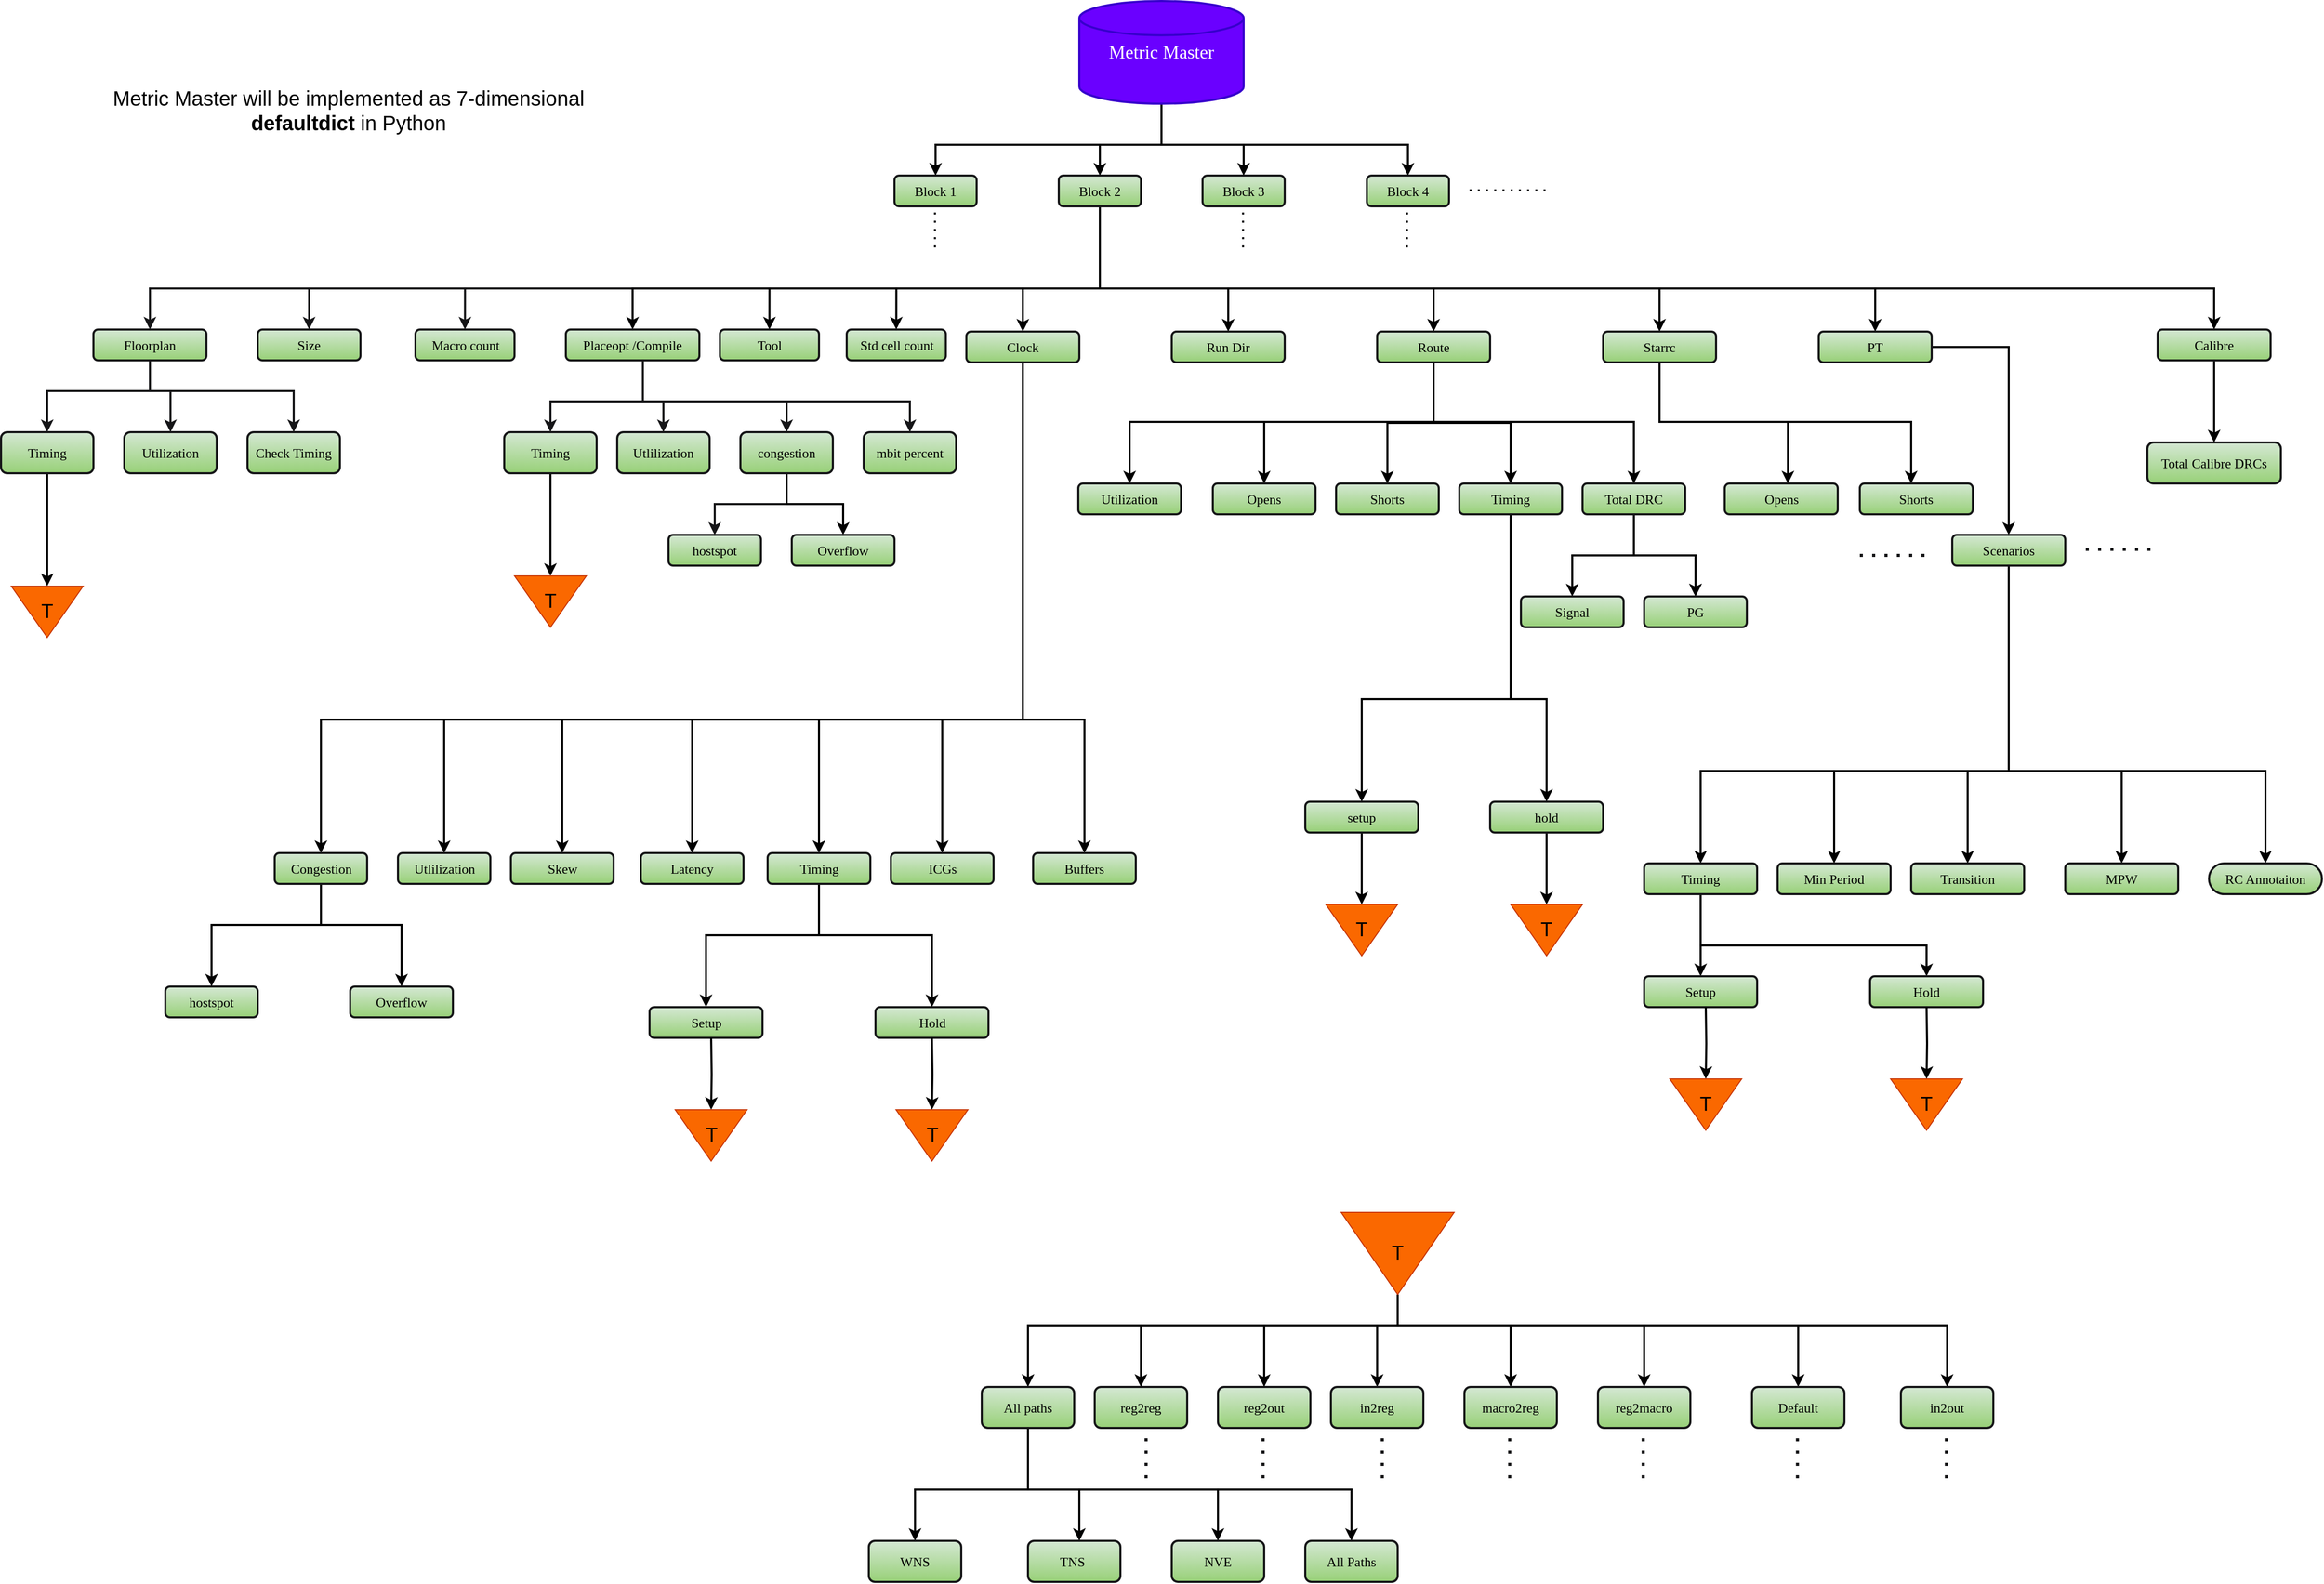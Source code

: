 <mxfile version="21.2.7" type="github">
  <diagram id="R2lEEEUBdFMjLlhIrx00" name="Page-1">
    <mxGraphModel dx="1399" dy="623" grid="1" gridSize="10" guides="1" tooltips="1" connect="1" arrows="1" fold="1" page="1" pageScale="1" pageWidth="1169" pageHeight="1654" math="0" shadow="0" extFonts="Permanent Marker^https://fonts.googleapis.com/css?family=Permanent+Marker">
      <root>
        <mxCell id="0" />
        <mxCell id="1" parent="0" />
        <mxCell id="iSJ_3hQ1pYhiKanofVgx-50" style="edgeStyle=orthogonalEdgeStyle;shape=connector;rounded=0;orthogonalLoop=1;jettySize=auto;html=1;entryX=0.5;entryY=0;entryDx=0;entryDy=0;labelBackgroundColor=default;strokeColor=default;strokeWidth=2;fontFamily=Helvetica;fontSize=11;fontColor=default;endArrow=classic;" edge="1" parent="1" target="BO10jVwyeY7o9jluabwl-73">
          <mxGeometry relative="1" as="geometry">
            <mxPoint x="1090" y="230" as="sourcePoint" />
            <Array as="points">
              <mxPoint x="1090" y="300" />
              <mxPoint x="1415" y="300" />
            </Array>
          </mxGeometry>
        </mxCell>
        <mxCell id="iSJ_3hQ1pYhiKanofVgx-51" style="edgeStyle=orthogonalEdgeStyle;shape=connector;rounded=0;orthogonalLoop=1;jettySize=auto;html=1;entryX=0.5;entryY=0;entryDx=0;entryDy=0;labelBackgroundColor=default;strokeColor=default;strokeWidth=2;fontFamily=Helvetica;fontSize=11;fontColor=default;endArrow=classic;exitX=0.5;exitY=1;exitDx=0;exitDy=0;" edge="1" parent="1" source="BO10jVwyeY7o9jluabwl-20" target="iSJ_3hQ1pYhiKanofVgx-14">
          <mxGeometry relative="1" as="geometry">
            <mxPoint x="680" y="180" as="sourcePoint" />
            <Array as="points">
              <mxPoint x="1090" y="300" />
              <mxPoint x="1635" y="300" />
            </Array>
          </mxGeometry>
        </mxCell>
        <mxCell id="iSJ_3hQ1pYhiKanofVgx-52" style="edgeStyle=orthogonalEdgeStyle;shape=connector;rounded=0;orthogonalLoop=1;jettySize=auto;html=1;entryX=0.5;entryY=0;entryDx=0;entryDy=0;labelBackgroundColor=default;strokeColor=default;strokeWidth=2;fontFamily=Helvetica;fontSize=11;fontColor=default;endArrow=classic;" edge="1" parent="1" target="iSJ_3hQ1pYhiKanofVgx-23">
          <mxGeometry relative="1" as="geometry">
            <mxPoint x="1090" y="230" as="sourcePoint" />
            <Array as="points">
              <mxPoint x="1090" y="300" />
              <mxPoint x="1845" y="300" />
            </Array>
          </mxGeometry>
        </mxCell>
        <mxCell id="iSJ_3hQ1pYhiKanofVgx-53" style="edgeStyle=orthogonalEdgeStyle;shape=connector;rounded=0;orthogonalLoop=1;jettySize=auto;html=1;entryX=0.5;entryY=0;entryDx=0;entryDy=0;labelBackgroundColor=default;strokeColor=default;strokeWidth=2;fontFamily=Helvetica;fontSize=11;fontColor=default;endArrow=classic;exitX=0.5;exitY=1;exitDx=0;exitDy=0;" edge="1" parent="1" source="BO10jVwyeY7o9jluabwl-20" target="iSJ_3hQ1pYhiKanofVgx-24">
          <mxGeometry relative="1" as="geometry">
            <mxPoint x="680" y="180" as="sourcePoint" />
            <Array as="points">
              <mxPoint x="1090" y="300" />
              <mxPoint x="2175" y="300" />
            </Array>
          </mxGeometry>
        </mxCell>
        <mxCell id="BO10jVwyeY7o9jluabwl-19" value="Block 1" style="rounded=1;whiteSpace=wrap;html=1;fillColor=#d5e8d4;strokeColor=#161618;gradientColor=#97d077;strokeWidth=2;shadow=0;fontSize=13;fontFamily=Verdana;" parent="1" vertex="1">
          <mxGeometry x="890" y="190" width="80" height="30" as="geometry" />
        </mxCell>
        <mxCell id="BO10jVwyeY7o9jluabwl-81" style="edgeStyle=orthogonalEdgeStyle;rounded=0;orthogonalLoop=1;jettySize=auto;html=1;entryX=0.5;entryY=0;entryDx=0;entryDy=0;fillColor=#d5e8d4;strokeColor=#161618;gradientColor=#97d077;strokeWidth=2;shadow=0;fontSize=13;fontFamily=Verdana;" parent="1" source="BO10jVwyeY7o9jluabwl-20" target="BO10jVwyeY7o9jluabwl-70" edge="1">
          <mxGeometry relative="1" as="geometry">
            <Array as="points">
              <mxPoint x="1090" y="300" />
              <mxPoint x="165" y="300" />
            </Array>
          </mxGeometry>
        </mxCell>
        <mxCell id="BO10jVwyeY7o9jluabwl-91" style="edgeStyle=orthogonalEdgeStyle;rounded=0;orthogonalLoop=1;jettySize=auto;html=1;fillColor=#d5e8d4;strokeColor=#161618;gradientColor=#97d077;strokeWidth=2;shadow=0;fontSize=13;fontFamily=Verdana;" parent="1" source="BO10jVwyeY7o9jluabwl-20" target="BO10jVwyeY7o9jluabwl-86" edge="1">
          <mxGeometry relative="1" as="geometry">
            <Array as="points">
              <mxPoint x="1090" y="300" />
              <mxPoint x="320" y="300" />
            </Array>
          </mxGeometry>
        </mxCell>
        <mxCell id="BO10jVwyeY7o9jluabwl-92" style="edgeStyle=orthogonalEdgeStyle;rounded=0;orthogonalLoop=1;jettySize=auto;html=1;entryX=0.5;entryY=0;entryDx=0;entryDy=0;fillColor=#d5e8d4;strokeColor=#161618;gradientColor=#97d077;strokeWidth=2;shadow=0;fontSize=13;fontFamily=Verdana;" parent="1" source="BO10jVwyeY7o9jluabwl-20" target="BO10jVwyeY7o9jluabwl-89" edge="1">
          <mxGeometry relative="1" as="geometry">
            <Array as="points">
              <mxPoint x="1090" y="300" />
              <mxPoint x="472" y="300" />
            </Array>
          </mxGeometry>
        </mxCell>
        <mxCell id="iSJ_3hQ1pYhiKanofVgx-12" style="edgeStyle=orthogonalEdgeStyle;rounded=0;orthogonalLoop=1;jettySize=auto;html=1;strokeWidth=2;" edge="1" parent="1" source="BO10jVwyeY7o9jluabwl-20" target="BO10jVwyeY7o9jluabwl-72">
          <mxGeometry relative="1" as="geometry">
            <Array as="points">
              <mxPoint x="1090" y="300" />
              <mxPoint x="1015" y="300" />
            </Array>
          </mxGeometry>
        </mxCell>
        <mxCell id="iSJ_3hQ1pYhiKanofVgx-17" style="edgeStyle=orthogonalEdgeStyle;shape=connector;rounded=0;orthogonalLoop=1;jettySize=auto;html=1;entryX=0.5;entryY=0;entryDx=0;entryDy=0;labelBackgroundColor=default;strokeColor=default;strokeWidth=2;fontFamily=Helvetica;fontSize=11;fontColor=default;endArrow=classic;" edge="1" parent="1" source="BO10jVwyeY7o9jluabwl-20" target="BO10jVwyeY7o9jluabwl-116">
          <mxGeometry relative="1" as="geometry">
            <Array as="points">
              <mxPoint x="1090" y="300" />
              <mxPoint x="768" y="300" />
            </Array>
          </mxGeometry>
        </mxCell>
        <mxCell id="iSJ_3hQ1pYhiKanofVgx-18" style="edgeStyle=orthogonalEdgeStyle;shape=connector;rounded=0;orthogonalLoop=1;jettySize=auto;html=1;entryX=0.5;entryY=0;entryDx=0;entryDy=0;labelBackgroundColor=default;strokeColor=default;strokeWidth=2;fontFamily=Helvetica;fontSize=11;fontColor=default;endArrow=classic;" edge="1" parent="1" source="BO10jVwyeY7o9jluabwl-20" target="BO10jVwyeY7o9jluabwl-90">
          <mxGeometry relative="1" as="geometry">
            <Array as="points">
              <mxPoint x="1090" y="300" />
              <mxPoint x="892" y="300" />
            </Array>
          </mxGeometry>
        </mxCell>
        <mxCell id="iSJ_3hQ1pYhiKanofVgx-34" style="edgeStyle=orthogonalEdgeStyle;shape=connector;rounded=0;orthogonalLoop=1;jettySize=auto;html=1;entryX=0.5;entryY=0;entryDx=0;entryDy=0;labelBackgroundColor=default;strokeColor=default;strokeWidth=2;fontFamily=Helvetica;fontSize=11;fontColor=default;endArrow=classic;" edge="1" parent="1" source="BO10jVwyeY7o9jluabwl-20" target="BO10jVwyeY7o9jluabwl-71">
          <mxGeometry relative="1" as="geometry">
            <Array as="points">
              <mxPoint x="1090" y="300" />
              <mxPoint x="635" y="300" />
            </Array>
          </mxGeometry>
        </mxCell>
        <mxCell id="iSJ_3hQ1pYhiKanofVgx-230" style="edgeStyle=orthogonalEdgeStyle;shape=connector;rounded=0;orthogonalLoop=1;jettySize=auto;html=1;labelBackgroundColor=default;strokeColor=default;strokeWidth=2;fontFamily=Helvetica;fontSize=11;fontColor=default;endArrow=classic;" edge="1" parent="1" source="BO10jVwyeY7o9jluabwl-20" target="iSJ_3hQ1pYhiKanofVgx-228">
          <mxGeometry relative="1" as="geometry">
            <Array as="points">
              <mxPoint x="1090" y="300" />
              <mxPoint x="1215" y="300" />
            </Array>
          </mxGeometry>
        </mxCell>
        <mxCell id="BO10jVwyeY7o9jluabwl-20" value="Block 2" style="rounded=1;whiteSpace=wrap;html=1;fillColor=#d5e8d4;strokeColor=#161618;gradientColor=#97d077;strokeWidth=2;shadow=0;fontSize=13;fontFamily=Verdana;" parent="1" vertex="1">
          <mxGeometry x="1050" y="190" width="80" height="30" as="geometry" />
        </mxCell>
        <mxCell id="BO10jVwyeY7o9jluabwl-21" value="Block 3" style="rounded=1;whiteSpace=wrap;html=1;fillColor=#d5e8d4;strokeColor=#161618;gradientColor=#97d077;strokeWidth=2;shadow=0;fontSize=13;fontFamily=Verdana;" parent="1" vertex="1">
          <mxGeometry x="1190" y="190" width="80" height="30" as="geometry" />
        </mxCell>
        <mxCell id="BO10jVwyeY7o9jluabwl-22" value="Block 4" style="rounded=1;whiteSpace=wrap;html=1;fillColor=#d5e8d4;strokeColor=#161618;gradientColor=#97d077;strokeWidth=2;shadow=0;fontSize=13;fontFamily=Verdana;" parent="1" vertex="1">
          <mxGeometry x="1350" y="190" width="80" height="30" as="geometry" />
        </mxCell>
        <mxCell id="BO10jVwyeY7o9jluabwl-28" value="" style="endArrow=none;dashed=1;html=1;dashPattern=1 3;strokeWidth=2;rounded=0;fillColor=#d5e8d4;strokeColor=#161618;gradientColor=#97d077;shadow=0;fontSize=13;fontFamily=Verdana;" parent="1" edge="1">
          <mxGeometry width="50" height="50" relative="1" as="geometry">
            <mxPoint x="929.41" y="260" as="sourcePoint" />
            <mxPoint x="929.41" y="220" as="targetPoint" />
          </mxGeometry>
        </mxCell>
        <mxCell id="BO10jVwyeY7o9jluabwl-29" value="" style="endArrow=none;dashed=1;html=1;dashPattern=1 3;strokeWidth=2;rounded=0;fillColor=#d5e8d4;strokeColor=#161618;gradientColor=#97d077;shadow=0;fontSize=13;fontFamily=Verdana;" parent="1" edge="1">
          <mxGeometry width="50" height="50" relative="1" as="geometry">
            <mxPoint x="1389" y="260" as="sourcePoint" />
            <mxPoint x="1389.2" y="220" as="targetPoint" />
          </mxGeometry>
        </mxCell>
        <mxCell id="BO10jVwyeY7o9jluabwl-30" value="" style="endArrow=none;dashed=1;html=1;dashPattern=1 3;strokeWidth=2;rounded=0;fillColor=#d5e8d4;strokeColor=#161618;gradientColor=#97d077;shadow=0;fontSize=13;fontFamily=Verdana;" parent="1" edge="1">
          <mxGeometry width="50" height="50" relative="1" as="geometry">
            <mxPoint x="1229.41" y="260" as="sourcePoint" />
            <mxPoint x="1229.41" y="220" as="targetPoint" />
          </mxGeometry>
        </mxCell>
        <mxCell id="BO10jVwyeY7o9jluabwl-32" value="" style="endArrow=none;dashed=1;html=1;dashPattern=1 3;strokeWidth=2;rounded=0;fillColor=#d5e8d4;strokeColor=#161618;gradientColor=#97d077;shadow=0;fontSize=13;fontFamily=Verdana;" parent="1" edge="1">
          <mxGeometry width="50" height="50" relative="1" as="geometry">
            <mxPoint x="1450" y="204.41" as="sourcePoint" />
            <mxPoint x="1530" y="204.41" as="targetPoint" />
          </mxGeometry>
        </mxCell>
        <mxCell id="BO10jVwyeY7o9jluabwl-99" style="edgeStyle=orthogonalEdgeStyle;rounded=0;orthogonalLoop=1;jettySize=auto;html=1;entryX=0.5;entryY=0;entryDx=0;entryDy=0;fillColor=#d5e8d4;strokeColor=#161618;gradientColor=#97d077;strokeWidth=2;shadow=0;fontSize=13;fontFamily=Verdana;" parent="1" source="BO10jVwyeY7o9jluabwl-70" target="BO10jVwyeY7o9jluabwl-82" edge="1">
          <mxGeometry relative="1" as="geometry">
            <Array as="points">
              <mxPoint x="165" y="400" />
              <mxPoint x="65" y="400" />
            </Array>
          </mxGeometry>
        </mxCell>
        <mxCell id="BO10jVwyeY7o9jluabwl-101" style="edgeStyle=orthogonalEdgeStyle;rounded=0;orthogonalLoop=1;jettySize=auto;html=1;entryX=0.5;entryY=0;entryDx=0;entryDy=0;fillColor=#d5e8d4;strokeColor=#161618;gradientColor=#97d077;strokeWidth=2;shadow=0;fontSize=13;fontFamily=Verdana;" parent="1" source="BO10jVwyeY7o9jluabwl-70" target="BO10jVwyeY7o9jluabwl-83" edge="1">
          <mxGeometry relative="1" as="geometry">
            <Array as="points">
              <mxPoint x="165" y="400" />
              <mxPoint x="185" y="400" />
            </Array>
          </mxGeometry>
        </mxCell>
        <mxCell id="BO10jVwyeY7o9jluabwl-102" style="edgeStyle=orthogonalEdgeStyle;rounded=0;orthogonalLoop=1;jettySize=auto;html=1;entryX=0.5;entryY=0;entryDx=0;entryDy=0;fillColor=#d5e8d4;strokeColor=#161618;gradientColor=#97d077;strokeWidth=2;shadow=0;fontSize=13;fontFamily=Verdana;" parent="1" source="BO10jVwyeY7o9jluabwl-70" target="BO10jVwyeY7o9jluabwl-84" edge="1">
          <mxGeometry relative="1" as="geometry">
            <Array as="points">
              <mxPoint x="165" y="400" />
              <mxPoint x="305" y="400" />
            </Array>
          </mxGeometry>
        </mxCell>
        <mxCell id="BO10jVwyeY7o9jluabwl-70" value="Floorplan" style="rounded=1;whiteSpace=wrap;html=1;fillColor=#d5e8d4;strokeColor=#161618;gradientColor=#97d077;strokeWidth=2;shadow=0;fontSize=13;fontFamily=Verdana;" parent="1" vertex="1">
          <mxGeometry x="110" y="340" width="110" height="30" as="geometry" />
        </mxCell>
        <mxCell id="BO10jVwyeY7o9jluabwl-114" style="edgeStyle=orthogonalEdgeStyle;rounded=0;orthogonalLoop=1;jettySize=auto;html=1;fillColor=#d5e8d4;strokeColor=#161618;gradientColor=#97d077;strokeWidth=2;shadow=0;fontSize=13;fontFamily=Verdana;" parent="1" source="BO10jVwyeY7o9jluabwl-71" target="BO10jVwyeY7o9jluabwl-110" edge="1">
          <mxGeometry relative="1" as="geometry">
            <Array as="points">
              <mxPoint x="645" y="410" />
              <mxPoint x="785" y="410" />
            </Array>
          </mxGeometry>
        </mxCell>
        <mxCell id="BO10jVwyeY7o9jluabwl-117" style="edgeStyle=orthogonalEdgeStyle;rounded=0;orthogonalLoop=1;jettySize=auto;html=1;entryX=0.5;entryY=0;entryDx=0;entryDy=0;fillColor=#d5e8d4;strokeColor=#161618;gradientColor=#97d077;strokeWidth=2;shadow=0;fontSize=13;fontFamily=Verdana;" parent="1" source="BO10jVwyeY7o9jluabwl-71" target="BO10jVwyeY7o9jluabwl-108" edge="1">
          <mxGeometry relative="1" as="geometry">
            <Array as="points">
              <mxPoint x="645" y="410" />
              <mxPoint x="555" y="410" />
            </Array>
          </mxGeometry>
        </mxCell>
        <mxCell id="BO10jVwyeY7o9jluabwl-118" style="edgeStyle=orthogonalEdgeStyle;rounded=0;orthogonalLoop=1;jettySize=auto;html=1;entryX=0.5;entryY=0;entryDx=0;entryDy=0;fillColor=#d5e8d4;strokeColor=#161618;gradientColor=#97d077;strokeWidth=2;shadow=0;fontSize=13;fontFamily=Verdana;" parent="1" source="BO10jVwyeY7o9jluabwl-71" target="BO10jVwyeY7o9jluabwl-109" edge="1">
          <mxGeometry relative="1" as="geometry">
            <Array as="points">
              <mxPoint x="645" y="410" />
              <mxPoint x="665" y="410" />
            </Array>
          </mxGeometry>
        </mxCell>
        <mxCell id="BO10jVwyeY7o9jluabwl-119" style="edgeStyle=orthogonalEdgeStyle;rounded=0;orthogonalLoop=1;jettySize=auto;html=1;entryX=0.5;entryY=0;entryDx=0;entryDy=0;fillColor=#d5e8d4;strokeColor=#161618;gradientColor=#97d077;strokeWidth=2;shadow=0;fontSize=13;fontFamily=Verdana;" parent="1" source="BO10jVwyeY7o9jluabwl-71" target="BO10jVwyeY7o9jluabwl-107" edge="1">
          <mxGeometry relative="1" as="geometry">
            <Array as="points">
              <mxPoint x="645" y="410" />
              <mxPoint x="905" y="410" />
            </Array>
          </mxGeometry>
        </mxCell>
        <mxCell id="BO10jVwyeY7o9jluabwl-71" value="Placeopt /Compile" style="rounded=1;whiteSpace=wrap;html=1;fillColor=#d5e8d4;strokeColor=#161618;gradientColor=#97d077;strokeWidth=2;shadow=0;fontSize=13;fontFamily=Verdana;" parent="1" vertex="1">
          <mxGeometry x="570" y="340" width="130" height="30" as="geometry" />
        </mxCell>
        <mxCell id="iSJ_3hQ1pYhiKanofVgx-214" style="edgeStyle=orthogonalEdgeStyle;shape=connector;rounded=0;orthogonalLoop=1;jettySize=auto;html=1;entryX=0.5;entryY=0;entryDx=0;entryDy=0;labelBackgroundColor=default;strokeColor=default;strokeWidth=2;fontFamily=Helvetica;fontSize=11;fontColor=default;endArrow=classic;" edge="1" parent="1" source="BO10jVwyeY7o9jluabwl-72" target="iSJ_3hQ1pYhiKanofVgx-198">
          <mxGeometry relative="1" as="geometry">
            <Array as="points">
              <mxPoint x="1015" y="720" />
              <mxPoint x="332" y="720" />
            </Array>
          </mxGeometry>
        </mxCell>
        <mxCell id="iSJ_3hQ1pYhiKanofVgx-216" style="edgeStyle=orthogonalEdgeStyle;shape=connector;rounded=0;orthogonalLoop=1;jettySize=auto;html=1;entryX=0.5;entryY=0;entryDx=0;entryDy=0;labelBackgroundColor=default;strokeColor=default;strokeWidth=2;fontFamily=Helvetica;fontSize=11;fontColor=default;endArrow=classic;" edge="1" parent="1" source="BO10jVwyeY7o9jluabwl-72" target="iSJ_3hQ1pYhiKanofVgx-39">
          <mxGeometry relative="1" as="geometry">
            <Array as="points">
              <mxPoint x="1015" y="720" />
              <mxPoint x="936" y="720" />
            </Array>
          </mxGeometry>
        </mxCell>
        <mxCell id="iSJ_3hQ1pYhiKanofVgx-217" style="edgeStyle=orthogonalEdgeStyle;shape=connector;rounded=0;orthogonalLoop=1;jettySize=auto;html=1;entryX=0.5;entryY=0;entryDx=0;entryDy=0;labelBackgroundColor=default;strokeColor=default;strokeWidth=2;fontFamily=Helvetica;fontSize=11;fontColor=default;endArrow=classic;" edge="1" parent="1" source="BO10jVwyeY7o9jluabwl-72" target="iSJ_3hQ1pYhiKanofVgx-31">
          <mxGeometry relative="1" as="geometry">
            <Array as="points">
              <mxPoint x="1015" y="720" />
              <mxPoint x="816" y="720" />
            </Array>
          </mxGeometry>
        </mxCell>
        <mxCell id="iSJ_3hQ1pYhiKanofVgx-218" style="edgeStyle=orthogonalEdgeStyle;shape=connector;rounded=0;orthogonalLoop=1;jettySize=auto;html=1;entryX=0.5;entryY=0;entryDx=0;entryDy=0;labelBackgroundColor=default;strokeColor=default;strokeWidth=2;fontFamily=Helvetica;fontSize=11;fontColor=default;endArrow=classic;" edge="1" parent="1" source="BO10jVwyeY7o9jluabwl-72" target="iSJ_3hQ1pYhiKanofVgx-37">
          <mxGeometry relative="1" as="geometry">
            <Array as="points">
              <mxPoint x="1015" y="720" />
              <mxPoint x="693" y="720" />
            </Array>
          </mxGeometry>
        </mxCell>
        <mxCell id="iSJ_3hQ1pYhiKanofVgx-219" style="edgeStyle=orthogonalEdgeStyle;shape=connector;rounded=0;orthogonalLoop=1;jettySize=auto;html=1;entryX=0.5;entryY=0;entryDx=0;entryDy=0;labelBackgroundColor=default;strokeColor=default;strokeWidth=2;fontFamily=Helvetica;fontSize=11;fontColor=default;endArrow=classic;" edge="1" parent="1" source="BO10jVwyeY7o9jluabwl-72" target="iSJ_3hQ1pYhiKanofVgx-29">
          <mxGeometry relative="1" as="geometry">
            <Array as="points">
              <mxPoint x="1015" y="720" />
              <mxPoint x="566" y="720" />
            </Array>
          </mxGeometry>
        </mxCell>
        <mxCell id="iSJ_3hQ1pYhiKanofVgx-220" style="edgeStyle=orthogonalEdgeStyle;shape=connector;rounded=0;orthogonalLoop=1;jettySize=auto;html=1;entryX=0.5;entryY=0;entryDx=0;entryDy=0;labelBackgroundColor=default;strokeColor=default;strokeWidth=2;fontFamily=Helvetica;fontSize=11;fontColor=default;endArrow=classic;" edge="1" parent="1" source="BO10jVwyeY7o9jluabwl-72" target="iSJ_3hQ1pYhiKanofVgx-35">
          <mxGeometry relative="1" as="geometry">
            <Array as="points">
              <mxPoint x="1015" y="720" />
              <mxPoint x="452" y="720" />
            </Array>
          </mxGeometry>
        </mxCell>
        <mxCell id="iSJ_3hQ1pYhiKanofVgx-233" style="edgeStyle=orthogonalEdgeStyle;rounded=0;orthogonalLoop=1;jettySize=auto;html=1;entryX=0.5;entryY=0;entryDx=0;entryDy=0;strokeWidth=2;" edge="1" parent="1" source="BO10jVwyeY7o9jluabwl-72" target="iSJ_3hQ1pYhiKanofVgx-40">
          <mxGeometry relative="1" as="geometry">
            <Array as="points">
              <mxPoint x="1015" y="720" />
              <mxPoint x="1075" y="720" />
            </Array>
          </mxGeometry>
        </mxCell>
        <mxCell id="BO10jVwyeY7o9jluabwl-72" value="Clock" style="rounded=1;whiteSpace=wrap;html=1;fillColor=#d5e8d4;strokeColor=#161618;gradientColor=#97d077;strokeWidth=2;shadow=0;fontSize=13;fontFamily=Verdana;" parent="1" vertex="1">
          <mxGeometry x="960" y="342" width="110" height="30" as="geometry" />
        </mxCell>
        <mxCell id="iSJ_3hQ1pYhiKanofVgx-62" style="edgeStyle=orthogonalEdgeStyle;shape=connector;rounded=0;orthogonalLoop=1;jettySize=auto;html=1;entryX=0.5;entryY=0;entryDx=0;entryDy=0;labelBackgroundColor=default;strokeColor=default;strokeWidth=2;fontFamily=Helvetica;fontSize=11;fontColor=default;endArrow=classic;" edge="1" parent="1" source="BO10jVwyeY7o9jluabwl-73" target="iSJ_3hQ1pYhiKanofVgx-54">
          <mxGeometry relative="1" as="geometry">
            <Array as="points">
              <mxPoint x="1415" y="430" />
              <mxPoint x="1119" y="430" />
            </Array>
          </mxGeometry>
        </mxCell>
        <mxCell id="iSJ_3hQ1pYhiKanofVgx-63" style="edgeStyle=orthogonalEdgeStyle;shape=connector;rounded=0;orthogonalLoop=1;jettySize=auto;html=1;entryX=0.5;entryY=0;entryDx=0;entryDy=0;labelBackgroundColor=default;strokeColor=default;strokeWidth=2;fontFamily=Helvetica;fontSize=11;fontColor=default;endArrow=classic;" edge="1" parent="1" source="BO10jVwyeY7o9jluabwl-73" target="iSJ_3hQ1pYhiKanofVgx-55">
          <mxGeometry relative="1" as="geometry">
            <Array as="points">
              <mxPoint x="1415" y="430" />
              <mxPoint x="1250" y="430" />
            </Array>
          </mxGeometry>
        </mxCell>
        <mxCell id="iSJ_3hQ1pYhiKanofVgx-64" style="edgeStyle=orthogonalEdgeStyle;shape=connector;rounded=0;orthogonalLoop=1;jettySize=auto;html=1;entryX=0.5;entryY=0;entryDx=0;entryDy=0;labelBackgroundColor=default;strokeColor=default;strokeWidth=2;fontFamily=Helvetica;fontSize=11;fontColor=default;endArrow=classic;" edge="1" parent="1" source="BO10jVwyeY7o9jluabwl-73" target="iSJ_3hQ1pYhiKanofVgx-56">
          <mxGeometry relative="1" as="geometry">
            <Array as="points">
              <mxPoint x="1415" y="431" />
              <mxPoint x="1370" y="431" />
            </Array>
          </mxGeometry>
        </mxCell>
        <mxCell id="iSJ_3hQ1pYhiKanofVgx-65" style="edgeStyle=orthogonalEdgeStyle;shape=connector;rounded=0;orthogonalLoop=1;jettySize=auto;html=1;entryX=0.5;entryY=0;entryDx=0;entryDy=0;labelBackgroundColor=default;strokeColor=default;strokeWidth=2;fontFamily=Helvetica;fontSize=11;fontColor=default;endArrow=classic;" edge="1" parent="1" source="BO10jVwyeY7o9jluabwl-73" target="iSJ_3hQ1pYhiKanofVgx-61">
          <mxGeometry relative="1" as="geometry" />
        </mxCell>
        <mxCell id="iSJ_3hQ1pYhiKanofVgx-66" style="edgeStyle=orthogonalEdgeStyle;shape=connector;rounded=0;orthogonalLoop=1;jettySize=auto;html=1;labelBackgroundColor=default;strokeColor=default;strokeWidth=2;fontFamily=Helvetica;fontSize=11;fontColor=default;endArrow=classic;" edge="1" parent="1" source="BO10jVwyeY7o9jluabwl-73" target="iSJ_3hQ1pYhiKanofVgx-60">
          <mxGeometry relative="1" as="geometry">
            <Array as="points">
              <mxPoint x="1415" y="430" />
              <mxPoint x="1610" y="430" />
            </Array>
          </mxGeometry>
        </mxCell>
        <mxCell id="BO10jVwyeY7o9jluabwl-73" value="Route" style="rounded=1;whiteSpace=wrap;html=1;fillColor=#d5e8d4;strokeColor=#161618;gradientColor=#97d077;strokeWidth=2;shadow=0;fontSize=13;fontFamily=Verdana;" parent="1" vertex="1">
          <mxGeometry x="1360" y="342" width="110" height="30" as="geometry" />
        </mxCell>
        <mxCell id="iSJ_3hQ1pYhiKanofVgx-154" style="edgeStyle=orthogonalEdgeStyle;shape=connector;rounded=0;orthogonalLoop=1;jettySize=auto;html=1;entryX=0;entryY=0.5;entryDx=0;entryDy=0;labelBackgroundColor=default;strokeColor=default;strokeWidth=2;fontFamily=Helvetica;fontSize=11;fontColor=default;endArrow=classic;" edge="1" parent="1" source="BO10jVwyeY7o9jluabwl-82" target="iSJ_3hQ1pYhiKanofVgx-153">
          <mxGeometry relative="1" as="geometry" />
        </mxCell>
        <mxCell id="BO10jVwyeY7o9jluabwl-82" value="Timing" style="rounded=1;whiteSpace=wrap;html=1;fillColor=#d5e8d4;strokeColor=#161618;gradientColor=#97d077;strokeWidth=2;shadow=0;fontSize=13;fontFamily=Verdana;" parent="1" vertex="1">
          <mxGeometry x="20" y="440" width="90" height="40" as="geometry" />
        </mxCell>
        <mxCell id="BO10jVwyeY7o9jluabwl-83" value="Utilization" style="rounded=1;whiteSpace=wrap;html=1;fillColor=#d5e8d4;strokeColor=#161618;gradientColor=#97d077;strokeWidth=2;shadow=0;fontSize=13;fontFamily=Verdana;" parent="1" vertex="1">
          <mxGeometry x="140" y="440" width="90" height="40" as="geometry" />
        </mxCell>
        <mxCell id="BO10jVwyeY7o9jluabwl-84" value="Check Timing" style="rounded=1;whiteSpace=wrap;html=1;fillColor=#d5e8d4;strokeColor=#161618;gradientColor=#97d077;strokeWidth=2;shadow=0;fontSize=13;fontFamily=Verdana;" parent="1" vertex="1">
          <mxGeometry x="260" y="440" width="90" height="40" as="geometry" />
        </mxCell>
        <mxCell id="BO10jVwyeY7o9jluabwl-86" value="Size" style="rounded=1;whiteSpace=wrap;html=1;fillColor=#d5e8d4;strokeColor=#161618;gradientColor=#97d077;strokeWidth=2;shadow=0;fontSize=13;fontFamily=Verdana;" parent="1" vertex="1">
          <mxGeometry x="270" y="340" width="100" height="30" as="geometry" />
        </mxCell>
        <mxCell id="BO10jVwyeY7o9jluabwl-89" value="Macro count" style="rounded=1;whiteSpace=wrap;html=1;fillColor=#d5e8d4;strokeColor=#161618;gradientColor=#97d077;strokeWidth=2;shadow=0;fontSize=13;fontFamily=Verdana;" parent="1" vertex="1">
          <mxGeometry x="423.5" y="340" width="96.5" height="30" as="geometry" />
        </mxCell>
        <mxCell id="BO10jVwyeY7o9jluabwl-90" value="Std cell count" style="rounded=1;whiteSpace=wrap;html=1;fillColor=#d5e8d4;strokeColor=#161618;gradientColor=#97d077;strokeWidth=2;shadow=0;fontSize=13;fontFamily=Verdana;" parent="1" vertex="1">
          <mxGeometry x="843.5" y="340" width="96.5" height="30" as="geometry" />
        </mxCell>
        <mxCell id="BO10jVwyeY7o9jluabwl-95" value="hostspot" style="rounded=1;whiteSpace=wrap;html=1;fillColor=#d5e8d4;strokeColor=#161618;gradientColor=#97d077;strokeWidth=2;shadow=0;fontSize=13;fontFamily=Verdana;" parent="1" vertex="1">
          <mxGeometry x="180" y="980" width="90" height="30" as="geometry" />
        </mxCell>
        <mxCell id="BO10jVwyeY7o9jluabwl-97" value="Overflow" style="rounded=1;whiteSpace=wrap;html=1;fillColor=#d5e8d4;strokeColor=#161618;gradientColor=#97d077;strokeWidth=2;shadow=0;fontSize=13;fontFamily=Verdana;" parent="1" vertex="1">
          <mxGeometry x="360" y="980" width="100" height="30" as="geometry" />
        </mxCell>
        <mxCell id="BO10jVwyeY7o9jluabwl-107" value="mbit percent" style="rounded=1;whiteSpace=wrap;html=1;fillColor=#d5e8d4;strokeColor=#161618;gradientColor=#97d077;strokeWidth=2;shadow=0;fontSize=13;fontFamily=Verdana;" parent="1" vertex="1">
          <mxGeometry x="860" y="440" width="90" height="40" as="geometry" />
        </mxCell>
        <mxCell id="iSJ_3hQ1pYhiKanofVgx-226" style="edgeStyle=orthogonalEdgeStyle;shape=connector;rounded=0;orthogonalLoop=1;jettySize=auto;html=1;entryX=0;entryY=0.5;entryDx=0;entryDy=0;labelBackgroundColor=default;strokeColor=default;strokeWidth=2;fontFamily=Helvetica;fontSize=11;fontColor=default;endArrow=classic;" edge="1" parent="1" source="BO10jVwyeY7o9jluabwl-108" target="iSJ_3hQ1pYhiKanofVgx-155">
          <mxGeometry relative="1" as="geometry" />
        </mxCell>
        <mxCell id="BO10jVwyeY7o9jluabwl-108" value="Timing" style="rounded=1;whiteSpace=wrap;html=1;fillColor=#d5e8d4;strokeColor=#161618;gradientColor=#97d077;strokeWidth=2;shadow=0;fontSize=13;fontFamily=Verdana;" parent="1" vertex="1">
          <mxGeometry x="510" y="440" width="90" height="40" as="geometry" />
        </mxCell>
        <mxCell id="BO10jVwyeY7o9jluabwl-109" value="Utlilization" style="rounded=1;whiteSpace=wrap;html=1;fillColor=#d5e8d4;strokeColor=#161618;gradientColor=#97d077;strokeWidth=2;shadow=0;fontSize=13;fontFamily=Verdana;" parent="1" vertex="1">
          <mxGeometry x="620" y="440" width="90" height="40" as="geometry" />
        </mxCell>
        <mxCell id="iSJ_3hQ1pYhiKanofVgx-10" style="edgeStyle=orthogonalEdgeStyle;rounded=0;orthogonalLoop=1;jettySize=auto;html=1;entryX=0.5;entryY=0;entryDx=0;entryDy=0;strokeColor=#161618;" edge="1" parent="1" source="BO10jVwyeY7o9jluabwl-110" target="iSJ_3hQ1pYhiKanofVgx-5">
          <mxGeometry relative="1" as="geometry" />
        </mxCell>
        <mxCell id="iSJ_3hQ1pYhiKanofVgx-11" style="edgeStyle=orthogonalEdgeStyle;rounded=0;orthogonalLoop=1;jettySize=auto;html=1;entryX=0.5;entryY=0;entryDx=0;entryDy=0;strokeColor=#161618;strokeWidth=2;" edge="1" parent="1" source="BO10jVwyeY7o9jluabwl-110" target="iSJ_3hQ1pYhiKanofVgx-5">
          <mxGeometry relative="1" as="geometry" />
        </mxCell>
        <mxCell id="iSJ_3hQ1pYhiKanofVgx-27" style="edgeStyle=orthogonalEdgeStyle;shape=connector;rounded=0;orthogonalLoop=1;jettySize=auto;html=1;entryX=0.5;entryY=0;entryDx=0;entryDy=0;labelBackgroundColor=default;strokeColor=default;strokeWidth=2;fontFamily=Helvetica;fontSize=11;fontColor=default;endArrow=classic;" edge="1" parent="1" source="BO10jVwyeY7o9jluabwl-110" target="iSJ_3hQ1pYhiKanofVgx-6">
          <mxGeometry relative="1" as="geometry" />
        </mxCell>
        <mxCell id="BO10jVwyeY7o9jluabwl-110" value="congestion" style="rounded=1;whiteSpace=wrap;html=1;fillColor=#d5e8d4;strokeColor=#161618;gradientColor=#97d077;strokeWidth=2;shadow=0;fontSize=13;fontFamily=Verdana;" parent="1" vertex="1">
          <mxGeometry x="740" y="440" width="90" height="40" as="geometry" />
        </mxCell>
        <mxCell id="BO10jVwyeY7o9jluabwl-116" value="Tool" style="rounded=1;whiteSpace=wrap;html=1;fillColor=#d5e8d4;strokeColor=#161618;gradientColor=#97d077;strokeWidth=2;shadow=0;fontSize=13;fontFamily=Verdana;" parent="1" vertex="1">
          <mxGeometry x="720" y="340" width="96.5" height="30" as="geometry" />
        </mxCell>
        <mxCell id="iSJ_3hQ1pYhiKanofVgx-5" value="hostspot" style="rounded=1;whiteSpace=wrap;html=1;fillColor=#d5e8d4;strokeColor=#161618;gradientColor=#97d077;strokeWidth=2;shadow=0;fontSize=13;fontFamily=Verdana;" vertex="1" parent="1">
          <mxGeometry x="670" y="540" width="90" height="30" as="geometry" />
        </mxCell>
        <mxCell id="iSJ_3hQ1pYhiKanofVgx-6" value="Overflow" style="rounded=1;whiteSpace=wrap;html=1;fillColor=#d5e8d4;strokeColor=#161618;gradientColor=#97d077;strokeWidth=2;shadow=0;fontSize=13;fontFamily=Verdana;" vertex="1" parent="1">
          <mxGeometry x="790" y="540" width="100" height="30" as="geometry" />
        </mxCell>
        <mxCell id="iSJ_3hQ1pYhiKanofVgx-77" value="" style="edgeStyle=orthogonalEdgeStyle;shape=connector;rounded=0;orthogonalLoop=1;jettySize=auto;html=1;labelBackgroundColor=default;strokeColor=default;strokeWidth=2;fontFamily=Helvetica;fontSize=11;fontColor=default;endArrow=classic;" edge="1" parent="1" source="iSJ_3hQ1pYhiKanofVgx-14" target="iSJ_3hQ1pYhiKanofVgx-76">
          <mxGeometry relative="1" as="geometry">
            <Array as="points">
              <mxPoint x="1635" y="430" />
              <mxPoint x="1760" y="430" />
            </Array>
          </mxGeometry>
        </mxCell>
        <mxCell id="iSJ_3hQ1pYhiKanofVgx-79" value="" style="edgeStyle=orthogonalEdgeStyle;shape=connector;rounded=0;orthogonalLoop=1;jettySize=auto;html=1;labelBackgroundColor=default;strokeColor=default;strokeWidth=2;fontFamily=Helvetica;fontSize=11;fontColor=default;endArrow=classic;" edge="1" parent="1" source="iSJ_3hQ1pYhiKanofVgx-14" target="iSJ_3hQ1pYhiKanofVgx-78">
          <mxGeometry relative="1" as="geometry">
            <Array as="points">
              <mxPoint x="1635" y="430" />
              <mxPoint x="1880" y="430" />
            </Array>
          </mxGeometry>
        </mxCell>
        <mxCell id="iSJ_3hQ1pYhiKanofVgx-14" value="Starrc" style="rounded=1;whiteSpace=wrap;html=1;fillColor=#d5e8d4;strokeColor=#161618;gradientColor=#97d077;strokeWidth=2;shadow=0;fontSize=13;fontFamily=Verdana;" vertex="1" parent="1">
          <mxGeometry x="1580" y="342" width="110" height="30" as="geometry" />
        </mxCell>
        <mxCell id="iSJ_3hQ1pYhiKanofVgx-84" value="" style="edgeStyle=orthogonalEdgeStyle;shape=connector;rounded=0;orthogonalLoop=1;jettySize=auto;html=1;labelBackgroundColor=default;strokeColor=default;strokeWidth=2;fontFamily=Helvetica;fontSize=11;fontColor=default;endArrow=classic;" edge="1" parent="1" source="iSJ_3hQ1pYhiKanofVgx-23" target="iSJ_3hQ1pYhiKanofVgx-83">
          <mxGeometry relative="1" as="geometry" />
        </mxCell>
        <mxCell id="iSJ_3hQ1pYhiKanofVgx-23" value="PT" style="rounded=1;whiteSpace=wrap;html=1;fillColor=#d5e8d4;strokeColor=#161618;gradientColor=#97d077;strokeWidth=2;shadow=0;fontSize=13;fontFamily=Verdana;" vertex="1" parent="1">
          <mxGeometry x="1790" y="342" width="110" height="30" as="geometry" />
        </mxCell>
        <mxCell id="iSJ_3hQ1pYhiKanofVgx-101" value="" style="edgeStyle=orthogonalEdgeStyle;shape=connector;rounded=0;orthogonalLoop=1;jettySize=auto;html=1;labelBackgroundColor=default;strokeColor=default;strokeWidth=2;fontFamily=Helvetica;fontSize=11;fontColor=default;endArrow=classic;" edge="1" parent="1" source="iSJ_3hQ1pYhiKanofVgx-24" target="iSJ_3hQ1pYhiKanofVgx-100">
          <mxGeometry relative="1" as="geometry" />
        </mxCell>
        <mxCell id="iSJ_3hQ1pYhiKanofVgx-24" value="Calibre" style="rounded=1;whiteSpace=wrap;html=1;fillColor=#d5e8d4;strokeColor=#161618;gradientColor=#97d077;strokeWidth=2;shadow=0;fontSize=13;fontFamily=Verdana;" vertex="1" parent="1">
          <mxGeometry x="2120" y="340" width="110" height="30" as="geometry" />
        </mxCell>
        <mxCell id="iSJ_3hQ1pYhiKanofVgx-29" value="Skew" style="rounded=1;whiteSpace=wrap;html=1;fillColor=#d5e8d4;strokeColor=#161618;gradientColor=#97d077;strokeWidth=2;shadow=0;fontSize=13;fontFamily=Verdana;" vertex="1" parent="1">
          <mxGeometry x="516.5" y="850" width="100" height="30" as="geometry" />
        </mxCell>
        <mxCell id="iSJ_3hQ1pYhiKanofVgx-181" style="edgeStyle=orthogonalEdgeStyle;shape=connector;rounded=0;orthogonalLoop=1;jettySize=auto;html=1;entryX=0.5;entryY=0;entryDx=0;entryDy=0;labelBackgroundColor=default;strokeColor=default;strokeWidth=2;fontFamily=Helvetica;fontSize=11;fontColor=default;endArrow=classic;" edge="1" parent="1" source="iSJ_3hQ1pYhiKanofVgx-31" target="iSJ_3hQ1pYhiKanofVgx-174">
          <mxGeometry relative="1" as="geometry">
            <Array as="points">
              <mxPoint x="816" y="930" />
              <mxPoint x="926" y="930" />
            </Array>
          </mxGeometry>
        </mxCell>
        <mxCell id="iSJ_3hQ1pYhiKanofVgx-221" style="edgeStyle=orthogonalEdgeStyle;shape=connector;rounded=0;orthogonalLoop=1;jettySize=auto;html=1;entryX=0.5;entryY=0;entryDx=0;entryDy=0;labelBackgroundColor=default;strokeColor=default;strokeWidth=2;fontFamily=Helvetica;fontSize=11;fontColor=default;endArrow=classic;" edge="1" parent="1" source="iSJ_3hQ1pYhiKanofVgx-31" target="iSJ_3hQ1pYhiKanofVgx-175">
          <mxGeometry relative="1" as="geometry">
            <Array as="points">
              <mxPoint x="816" y="930" />
              <mxPoint x="706" y="930" />
            </Array>
          </mxGeometry>
        </mxCell>
        <mxCell id="iSJ_3hQ1pYhiKanofVgx-31" value="Timing" style="rounded=1;whiteSpace=wrap;html=1;fillColor=#d5e8d4;strokeColor=#161618;gradientColor=#97d077;strokeWidth=2;shadow=0;fontSize=13;fontFamily=Verdana;" vertex="1" parent="1">
          <mxGeometry x="766.5" y="850" width="100" height="30" as="geometry" />
        </mxCell>
        <mxCell id="iSJ_3hQ1pYhiKanofVgx-35" value="Utlilization" style="rounded=1;whiteSpace=wrap;html=1;fillColor=#d5e8d4;strokeColor=#161618;gradientColor=#97d077;strokeWidth=2;shadow=0;fontSize=13;fontFamily=Verdana;" vertex="1" parent="1">
          <mxGeometry x="406.5" y="850" width="90" height="30" as="geometry" />
        </mxCell>
        <mxCell id="iSJ_3hQ1pYhiKanofVgx-37" value="Latency" style="rounded=1;whiteSpace=wrap;html=1;fillColor=#d5e8d4;strokeColor=#161618;gradientColor=#97d077;strokeWidth=2;shadow=0;fontSize=13;fontFamily=Verdana;" vertex="1" parent="1">
          <mxGeometry x="643" y="850" width="100" height="30" as="geometry" />
        </mxCell>
        <mxCell id="iSJ_3hQ1pYhiKanofVgx-39" value="ICGs" style="rounded=1;whiteSpace=wrap;html=1;fillColor=#d5e8d4;strokeColor=#161618;gradientColor=#97d077;strokeWidth=2;shadow=0;fontSize=13;fontFamily=Verdana;" vertex="1" parent="1">
          <mxGeometry x="886.5" y="850" width="100" height="30" as="geometry" />
        </mxCell>
        <mxCell id="iSJ_3hQ1pYhiKanofVgx-40" value="Buffers" style="rounded=1;whiteSpace=wrap;html=1;fillColor=#d5e8d4;strokeColor=#161618;gradientColor=#97d077;strokeWidth=2;shadow=0;fontSize=13;fontFamily=Verdana;" vertex="1" parent="1">
          <mxGeometry x="1025" y="850" width="100" height="30" as="geometry" />
        </mxCell>
        <mxCell id="iSJ_3hQ1pYhiKanofVgx-49" style="edgeStyle=orthogonalEdgeStyle;shape=connector;rounded=0;orthogonalLoop=1;jettySize=auto;html=1;exitX=0.5;exitY=1;exitDx=0;exitDy=0;labelBackgroundColor=default;strokeColor=default;strokeWidth=2;fontFamily=Helvetica;fontSize=11;fontColor=default;endArrow=classic;" edge="1" parent="1" source="BO10jVwyeY7o9jluabwl-73" target="BO10jVwyeY7o9jluabwl-73">
          <mxGeometry relative="1" as="geometry" />
        </mxCell>
        <mxCell id="iSJ_3hQ1pYhiKanofVgx-54" value="Utilization" style="rounded=1;whiteSpace=wrap;html=1;fillColor=#d5e8d4;strokeColor=#161618;gradientColor=#97d077;strokeWidth=2;shadow=0;fontSize=13;fontFamily=Verdana;" vertex="1" parent="1">
          <mxGeometry x="1069" y="490" width="100" height="30" as="geometry" />
        </mxCell>
        <mxCell id="iSJ_3hQ1pYhiKanofVgx-55" value="Opens" style="rounded=1;whiteSpace=wrap;html=1;fillColor=#d5e8d4;strokeColor=#161618;gradientColor=#97d077;strokeWidth=2;shadow=0;fontSize=13;fontFamily=Verdana;" vertex="1" parent="1">
          <mxGeometry x="1200" y="490" width="100" height="30" as="geometry" />
        </mxCell>
        <mxCell id="iSJ_3hQ1pYhiKanofVgx-56" value="Shorts" style="rounded=1;whiteSpace=wrap;html=1;fillColor=#d5e8d4;strokeColor=#161618;gradientColor=#97d077;strokeWidth=2;shadow=0;fontSize=13;fontFamily=Verdana;" vertex="1" parent="1">
          <mxGeometry x="1320" y="490" width="100" height="30" as="geometry" />
        </mxCell>
        <mxCell id="iSJ_3hQ1pYhiKanofVgx-69" value="" style="edgeStyle=orthogonalEdgeStyle;shape=connector;rounded=0;orthogonalLoop=1;jettySize=auto;html=1;labelBackgroundColor=default;strokeColor=default;strokeWidth=2;fontFamily=Helvetica;fontSize=11;fontColor=default;endArrow=classic;" edge="1" parent="1" source="iSJ_3hQ1pYhiKanofVgx-60" target="iSJ_3hQ1pYhiKanofVgx-68">
          <mxGeometry relative="1" as="geometry" />
        </mxCell>
        <mxCell id="iSJ_3hQ1pYhiKanofVgx-70" value="" style="edgeStyle=orthogonalEdgeStyle;shape=connector;rounded=0;orthogonalLoop=1;jettySize=auto;html=1;labelBackgroundColor=default;strokeColor=default;strokeWidth=2;fontFamily=Helvetica;fontSize=11;fontColor=default;endArrow=classic;" edge="1" parent="1" source="iSJ_3hQ1pYhiKanofVgx-60" target="iSJ_3hQ1pYhiKanofVgx-68">
          <mxGeometry relative="1" as="geometry" />
        </mxCell>
        <mxCell id="iSJ_3hQ1pYhiKanofVgx-72" value="" style="edgeStyle=orthogonalEdgeStyle;shape=connector;rounded=0;orthogonalLoop=1;jettySize=auto;html=1;labelBackgroundColor=default;strokeColor=default;strokeWidth=2;fontFamily=Helvetica;fontSize=11;fontColor=default;endArrow=classic;" edge="1" parent="1" source="iSJ_3hQ1pYhiKanofVgx-60" target="iSJ_3hQ1pYhiKanofVgx-71">
          <mxGeometry relative="1" as="geometry" />
        </mxCell>
        <mxCell id="iSJ_3hQ1pYhiKanofVgx-60" value="Total DRC" style="rounded=1;whiteSpace=wrap;html=1;fillColor=#d5e8d4;strokeColor=#161618;gradientColor=#97d077;strokeWidth=2;shadow=0;fontSize=13;fontFamily=Verdana;" vertex="1" parent="1">
          <mxGeometry x="1560" y="490" width="100" height="30" as="geometry" />
        </mxCell>
        <mxCell id="iSJ_3hQ1pYhiKanofVgx-211" style="edgeStyle=orthogonalEdgeStyle;shape=connector;rounded=0;orthogonalLoop=1;jettySize=auto;html=1;entryX=0.5;entryY=0;entryDx=0;entryDy=0;labelBackgroundColor=default;strokeColor=default;strokeWidth=2;fontFamily=Helvetica;fontSize=11;fontColor=default;endArrow=classic;" edge="1" parent="1" source="iSJ_3hQ1pYhiKanofVgx-61" target="iSJ_3hQ1pYhiKanofVgx-159">
          <mxGeometry relative="1" as="geometry">
            <Array as="points">
              <mxPoint x="1490" y="700" />
              <mxPoint x="1525" y="700" />
            </Array>
          </mxGeometry>
        </mxCell>
        <mxCell id="iSJ_3hQ1pYhiKanofVgx-212" style="edgeStyle=orthogonalEdgeStyle;shape=connector;rounded=0;orthogonalLoop=1;jettySize=auto;html=1;labelBackgroundColor=default;strokeColor=default;strokeWidth=2;fontFamily=Helvetica;fontSize=11;fontColor=default;endArrow=classic;" edge="1" parent="1" source="iSJ_3hQ1pYhiKanofVgx-61" target="iSJ_3hQ1pYhiKanofVgx-158">
          <mxGeometry relative="1" as="geometry">
            <Array as="points">
              <mxPoint x="1490" y="700" />
              <mxPoint x="1345" y="700" />
            </Array>
          </mxGeometry>
        </mxCell>
        <mxCell id="iSJ_3hQ1pYhiKanofVgx-61" value="Timing" style="rounded=1;whiteSpace=wrap;html=1;fillColor=#d5e8d4;strokeColor=#161618;gradientColor=#97d077;strokeWidth=2;shadow=0;fontSize=13;fontFamily=Verdana;" vertex="1" parent="1">
          <mxGeometry x="1440" y="490" width="100" height="30" as="geometry" />
        </mxCell>
        <mxCell id="iSJ_3hQ1pYhiKanofVgx-68" value="PG" style="rounded=1;whiteSpace=wrap;html=1;fillColor=#d5e8d4;strokeColor=#161618;gradientColor=#97d077;strokeWidth=2;shadow=0;fontSize=13;fontFamily=Verdana;" vertex="1" parent="1">
          <mxGeometry x="1620" y="600" width="100" height="30" as="geometry" />
        </mxCell>
        <mxCell id="iSJ_3hQ1pYhiKanofVgx-71" value="Signal" style="rounded=1;whiteSpace=wrap;html=1;fillColor=#d5e8d4;strokeColor=#161618;gradientColor=#97d077;strokeWidth=2;shadow=0;fontSize=13;fontFamily=Verdana;" vertex="1" parent="1">
          <mxGeometry x="1500" y="600" width="100" height="30" as="geometry" />
        </mxCell>
        <mxCell id="iSJ_3hQ1pYhiKanofVgx-76" value="Opens" style="rounded=1;whiteSpace=wrap;html=1;fillColor=#d5e8d4;strokeColor=#161618;gradientColor=#97d077;strokeWidth=2;shadow=0;fontSize=13;fontFamily=Verdana;" vertex="1" parent="1">
          <mxGeometry x="1698.5" y="490" width="110" height="30" as="geometry" />
        </mxCell>
        <mxCell id="iSJ_3hQ1pYhiKanofVgx-78" value="Shorts" style="rounded=1;whiteSpace=wrap;html=1;fillColor=#d5e8d4;strokeColor=#161618;gradientColor=#97d077;strokeWidth=2;shadow=0;fontSize=13;fontFamily=Verdana;" vertex="1" parent="1">
          <mxGeometry x="1830" y="490" width="110" height="30" as="geometry" />
        </mxCell>
        <mxCell id="iSJ_3hQ1pYhiKanofVgx-206" style="edgeStyle=orthogonalEdgeStyle;shape=connector;rounded=0;orthogonalLoop=1;jettySize=auto;html=1;entryX=0.5;entryY=0;entryDx=0;entryDy=0;labelBackgroundColor=default;strokeColor=default;strokeWidth=2;fontFamily=Helvetica;fontSize=11;fontColor=default;endArrow=classic;" edge="1" parent="1" source="iSJ_3hQ1pYhiKanofVgx-83" target="iSJ_3hQ1pYhiKanofVgx-87">
          <mxGeometry relative="1" as="geometry">
            <Array as="points">
              <mxPoint x="1975" y="770" />
              <mxPoint x="1675" y="770" />
            </Array>
          </mxGeometry>
        </mxCell>
        <mxCell id="iSJ_3hQ1pYhiKanofVgx-207" style="edgeStyle=orthogonalEdgeStyle;shape=connector;rounded=0;orthogonalLoop=1;jettySize=auto;html=1;entryX=0.5;entryY=0;entryDx=0;entryDy=0;labelBackgroundColor=default;strokeColor=default;strokeWidth=2;fontFamily=Helvetica;fontSize=11;fontColor=default;endArrow=classic;" edge="1" parent="1" source="iSJ_3hQ1pYhiKanofVgx-83" target="iSJ_3hQ1pYhiKanofVgx-105">
          <mxGeometry relative="1" as="geometry">
            <Array as="points">
              <mxPoint x="1975" y="770" />
              <mxPoint x="1805" y="770" />
            </Array>
          </mxGeometry>
        </mxCell>
        <mxCell id="iSJ_3hQ1pYhiKanofVgx-208" style="edgeStyle=orthogonalEdgeStyle;shape=connector;rounded=0;orthogonalLoop=1;jettySize=auto;html=1;entryX=0.5;entryY=0;entryDx=0;entryDy=0;labelBackgroundColor=default;strokeColor=default;strokeWidth=2;fontFamily=Helvetica;fontSize=11;fontColor=default;endArrow=classic;" edge="1" parent="1" source="iSJ_3hQ1pYhiKanofVgx-83" target="iSJ_3hQ1pYhiKanofVgx-90">
          <mxGeometry relative="1" as="geometry">
            <Array as="points">
              <mxPoint x="1975" y="770" />
              <mxPoint x="1935" y="770" />
            </Array>
          </mxGeometry>
        </mxCell>
        <mxCell id="iSJ_3hQ1pYhiKanofVgx-209" style="edgeStyle=orthogonalEdgeStyle;shape=connector;rounded=0;orthogonalLoop=1;jettySize=auto;html=1;entryX=0.5;entryY=0;entryDx=0;entryDy=0;labelBackgroundColor=default;strokeColor=default;strokeWidth=2;fontFamily=Helvetica;fontSize=11;fontColor=default;endArrow=classic;" edge="1" parent="1" source="iSJ_3hQ1pYhiKanofVgx-83" target="iSJ_3hQ1pYhiKanofVgx-96">
          <mxGeometry relative="1" as="geometry">
            <Array as="points">
              <mxPoint x="1975" y="770" />
              <mxPoint x="2085" y="770" />
            </Array>
          </mxGeometry>
        </mxCell>
        <mxCell id="iSJ_3hQ1pYhiKanofVgx-210" style="edgeStyle=orthogonalEdgeStyle;shape=connector;rounded=0;orthogonalLoop=1;jettySize=auto;html=1;entryX=0.5;entryY=0;entryDx=0;entryDy=0;labelBackgroundColor=default;strokeColor=default;strokeWidth=2;fontFamily=Helvetica;fontSize=11;fontColor=default;endArrow=classic;" edge="1" parent="1" source="iSJ_3hQ1pYhiKanofVgx-83" target="iSJ_3hQ1pYhiKanofVgx-98">
          <mxGeometry relative="1" as="geometry">
            <Array as="points">
              <mxPoint x="1975" y="770" />
              <mxPoint x="2225" y="770" />
            </Array>
          </mxGeometry>
        </mxCell>
        <mxCell id="iSJ_3hQ1pYhiKanofVgx-83" value="Scenarios" style="rounded=1;whiteSpace=wrap;html=1;fillColor=#d5e8d4;strokeColor=#161618;gradientColor=#97d077;strokeWidth=2;shadow=0;fontSize=13;fontFamily=Verdana;" vertex="1" parent="1">
          <mxGeometry x="1920" y="540" width="110" height="30" as="geometry" />
        </mxCell>
        <mxCell id="iSJ_3hQ1pYhiKanofVgx-167" value="" style="edgeStyle=orthogonalEdgeStyle;shape=connector;rounded=0;orthogonalLoop=1;jettySize=auto;html=1;labelBackgroundColor=default;strokeColor=default;strokeWidth=2;fontFamily=Helvetica;fontSize=11;fontColor=default;endArrow=classic;" edge="1" parent="1" source="iSJ_3hQ1pYhiKanofVgx-87" target="iSJ_3hQ1pYhiKanofVgx-166">
          <mxGeometry relative="1" as="geometry">
            <Array as="points">
              <mxPoint x="1675" y="940" />
              <mxPoint x="1895" y="940" />
            </Array>
          </mxGeometry>
        </mxCell>
        <mxCell id="iSJ_3hQ1pYhiKanofVgx-169" value="" style="edgeStyle=orthogonalEdgeStyle;shape=connector;rounded=0;orthogonalLoop=1;jettySize=auto;html=1;labelBackgroundColor=default;strokeColor=default;strokeWidth=2;fontFamily=Helvetica;fontSize=11;fontColor=default;endArrow=classic;" edge="1" parent="1" source="iSJ_3hQ1pYhiKanofVgx-87" target="iSJ_3hQ1pYhiKanofVgx-168">
          <mxGeometry relative="1" as="geometry" />
        </mxCell>
        <mxCell id="iSJ_3hQ1pYhiKanofVgx-87" value="Timing" style="rounded=1;whiteSpace=wrap;html=1;fillColor=#d5e8d4;strokeColor=#161618;gradientColor=#97d077;strokeWidth=2;shadow=0;fontSize=13;fontFamily=Verdana;" vertex="1" parent="1">
          <mxGeometry x="1620" y="860" width="110" height="30" as="geometry" />
        </mxCell>
        <mxCell id="iSJ_3hQ1pYhiKanofVgx-90" value="Transition" style="rounded=1;whiteSpace=wrap;html=1;fillColor=#d5e8d4;strokeColor=#161618;gradientColor=#97d077;strokeWidth=2;shadow=0;fontSize=13;fontFamily=Verdana;" vertex="1" parent="1">
          <mxGeometry x="1880" y="860" width="110" height="30" as="geometry" />
        </mxCell>
        <mxCell id="iSJ_3hQ1pYhiKanofVgx-93" value="" style="endArrow=none;dashed=1;html=1;dashPattern=1 3;strokeWidth=3;rounded=0;fillColor=#d5e8d4;strokeColor=#161618;gradientColor=#97d077;shadow=0;fontSize=13;fontFamily=Verdana;" edge="1" parent="1">
          <mxGeometry width="50" height="50" relative="1" as="geometry">
            <mxPoint x="1830" y="560" as="sourcePoint" />
            <mxPoint x="1900" y="560" as="targetPoint" />
          </mxGeometry>
        </mxCell>
        <mxCell id="iSJ_3hQ1pYhiKanofVgx-94" value="" style="endArrow=none;dashed=1;html=1;dashPattern=1 3;strokeWidth=3;rounded=0;fillColor=#d5e8d4;strokeColor=#161618;gradientColor=#97d077;shadow=0;fontSize=13;fontFamily=Verdana;" edge="1" parent="1">
          <mxGeometry width="50" height="50" relative="1" as="geometry">
            <mxPoint x="2050" y="554.17" as="sourcePoint" />
            <mxPoint x="2120" y="554.17" as="targetPoint" />
          </mxGeometry>
        </mxCell>
        <mxCell id="iSJ_3hQ1pYhiKanofVgx-96" value="MPW" style="rounded=1;whiteSpace=wrap;html=1;fillColor=#d5e8d4;strokeColor=#161618;gradientColor=#97d077;strokeWidth=2;shadow=0;fontSize=13;fontFamily=Verdana;glass=0;" vertex="1" parent="1">
          <mxGeometry x="2030" y="860" width="110" height="30" as="geometry" />
        </mxCell>
        <mxCell id="iSJ_3hQ1pYhiKanofVgx-98" value="RC Annotaiton" style="rounded=1;whiteSpace=wrap;html=1;fillColor=#d5e8d4;strokeColor=#161618;gradientColor=#97d077;strokeWidth=2;shadow=0;fontSize=13;fontFamily=Verdana;arcSize=50;" vertex="1" parent="1">
          <mxGeometry x="2170" y="860" width="110" height="30" as="geometry" />
        </mxCell>
        <mxCell id="iSJ_3hQ1pYhiKanofVgx-100" value="Total Calibre DRCs" style="rounded=1;whiteSpace=wrap;html=1;fillColor=#d5e8d4;strokeColor=#161618;gradientColor=#97d077;strokeWidth=2;shadow=0;fontSize=13;fontFamily=Verdana;" vertex="1" parent="1">
          <mxGeometry x="2110" y="450" width="130" height="40" as="geometry" />
        </mxCell>
        <mxCell id="iSJ_3hQ1pYhiKanofVgx-105" value="Min Period" style="rounded=1;whiteSpace=wrap;html=1;fillColor=#d5e8d4;strokeColor=#161618;gradientColor=#97d077;strokeWidth=2;shadow=0;fontSize=13;fontFamily=Verdana;" vertex="1" parent="1">
          <mxGeometry x="1750" y="860" width="110" height="30" as="geometry" />
        </mxCell>
        <mxCell id="iSJ_3hQ1pYhiKanofVgx-119" value="" style="edgeStyle=orthogonalEdgeStyle;shape=connector;rounded=0;orthogonalLoop=1;jettySize=auto;html=1;labelBackgroundColor=default;strokeColor=default;strokeWidth=2;fontFamily=Helvetica;fontSize=11;fontColor=default;endArrow=classic;" edge="1" parent="1" source="iSJ_3hQ1pYhiKanofVgx-107" target="iSJ_3hQ1pYhiKanofVgx-116">
          <mxGeometry relative="1" as="geometry">
            <Array as="points">
              <mxPoint x="1020" y="1470" />
              <mxPoint x="910" y="1470" />
            </Array>
          </mxGeometry>
        </mxCell>
        <mxCell id="iSJ_3hQ1pYhiKanofVgx-123" value="" style="edgeStyle=orthogonalEdgeStyle;shape=connector;rounded=0;orthogonalLoop=1;jettySize=auto;html=1;labelBackgroundColor=default;strokeColor=default;strokeWidth=2;fontFamily=Helvetica;fontSize=11;fontColor=default;endArrow=classic;" edge="1" parent="1" source="iSJ_3hQ1pYhiKanofVgx-107" target="iSJ_3hQ1pYhiKanofVgx-122">
          <mxGeometry relative="1" as="geometry">
            <Array as="points">
              <mxPoint x="1020" y="1470" />
              <mxPoint x="1070" y="1470" />
            </Array>
          </mxGeometry>
        </mxCell>
        <mxCell id="iSJ_3hQ1pYhiKanofVgx-187" value="" style="edgeStyle=orthogonalEdgeStyle;shape=connector;rounded=0;orthogonalLoop=1;jettySize=auto;html=1;labelBackgroundColor=default;strokeColor=default;strokeWidth=2;fontFamily=Helvetica;fontSize=11;fontColor=default;endArrow=classic;" edge="1" parent="1" source="iSJ_3hQ1pYhiKanofVgx-107" target="iSJ_3hQ1pYhiKanofVgx-186">
          <mxGeometry relative="1" as="geometry">
            <Array as="points">
              <mxPoint x="1020" y="1470" />
              <mxPoint x="1205" y="1470" />
            </Array>
          </mxGeometry>
        </mxCell>
        <mxCell id="iSJ_3hQ1pYhiKanofVgx-191" style="edgeStyle=orthogonalEdgeStyle;shape=connector;rounded=0;orthogonalLoop=1;jettySize=auto;html=1;labelBackgroundColor=default;strokeColor=default;strokeWidth=2;fontFamily=Helvetica;fontSize=11;fontColor=default;endArrow=classic;" edge="1" parent="1" source="iSJ_3hQ1pYhiKanofVgx-107" target="iSJ_3hQ1pYhiKanofVgx-190">
          <mxGeometry relative="1" as="geometry">
            <Array as="points">
              <mxPoint x="1020" y="1470" />
              <mxPoint x="1335" y="1470" />
            </Array>
          </mxGeometry>
        </mxCell>
        <mxCell id="iSJ_3hQ1pYhiKanofVgx-107" value="All paths" style="rounded=1;whiteSpace=wrap;html=1;fillColor=#d5e8d4;strokeColor=#161618;gradientColor=#97d077;strokeWidth=2;shadow=0;fontSize=13;fontFamily=Verdana;" vertex="1" parent="1">
          <mxGeometry x="975" y="1370" width="90" height="40" as="geometry" />
        </mxCell>
        <mxCell id="iSJ_3hQ1pYhiKanofVgx-110" value="reg2reg" style="rounded=1;whiteSpace=wrap;html=1;fillColor=#d5e8d4;strokeColor=#161618;gradientColor=#97d077;strokeWidth=2;shadow=0;fontSize=13;fontFamily=Verdana;" vertex="1" parent="1">
          <mxGeometry x="1085" y="1370" width="90" height="40" as="geometry" />
        </mxCell>
        <mxCell id="iSJ_3hQ1pYhiKanofVgx-113" value="reg2out" style="rounded=1;whiteSpace=wrap;html=1;fillColor=#d5e8d4;strokeColor=#161618;gradientColor=#97d077;strokeWidth=2;shadow=0;fontSize=13;fontFamily=Verdana;" vertex="1" parent="1">
          <mxGeometry x="1205" y="1370" width="90" height="40" as="geometry" />
        </mxCell>
        <mxCell id="iSJ_3hQ1pYhiKanofVgx-116" value="WNS" style="rounded=1;whiteSpace=wrap;html=1;fillColor=#d5e8d4;strokeColor=#161618;gradientColor=#97d077;strokeWidth=2;shadow=0;fontSize=13;fontFamily=Verdana;" vertex="1" parent="1">
          <mxGeometry x="865" y="1520" width="90" height="40" as="geometry" />
        </mxCell>
        <mxCell id="iSJ_3hQ1pYhiKanofVgx-122" value="TNS&amp;nbsp;" style="rounded=1;whiteSpace=wrap;html=1;fillColor=#d5e8d4;strokeColor=#161618;gradientColor=#97d077;strokeWidth=2;shadow=0;fontSize=13;fontFamily=Verdana;" vertex="1" parent="1">
          <mxGeometry x="1020" y="1520" width="90" height="40" as="geometry" />
        </mxCell>
        <mxCell id="iSJ_3hQ1pYhiKanofVgx-125" value="" style="endArrow=none;dashed=1;html=1;dashPattern=1 3;strokeWidth=3;rounded=0;fillColor=#d5e8d4;strokeColor=#161618;gradientColor=#97d077;shadow=0;fontSize=13;fontFamily=Verdana;" edge="1" parent="1">
          <mxGeometry width="50" height="50" relative="1" as="geometry">
            <mxPoint x="1135" y="1420" as="sourcePoint" />
            <mxPoint x="1135" y="1460" as="targetPoint" />
          </mxGeometry>
        </mxCell>
        <mxCell id="iSJ_3hQ1pYhiKanofVgx-126" value="" style="endArrow=none;dashed=1;html=1;dashPattern=1 3;strokeWidth=3;rounded=0;fillColor=#d5e8d4;strokeColor=#161618;gradientColor=#97d077;shadow=0;fontSize=13;fontFamily=Verdana;" edge="1" parent="1">
          <mxGeometry width="50" height="50" relative="1" as="geometry">
            <mxPoint x="1365" y="1420" as="sourcePoint" />
            <mxPoint x="1365" y="1460" as="targetPoint" />
          </mxGeometry>
        </mxCell>
        <mxCell id="iSJ_3hQ1pYhiKanofVgx-141" style="edgeStyle=orthogonalEdgeStyle;shape=connector;rounded=0;orthogonalLoop=1;jettySize=auto;html=1;entryX=0.5;entryY=0;entryDx=0;entryDy=0;labelBackgroundColor=default;strokeColor=default;strokeWidth=2;fontFamily=Helvetica;fontSize=11;fontColor=default;endArrow=classic;" edge="1" parent="1" source="iSJ_3hQ1pYhiKanofVgx-128" target="iSJ_3hQ1pYhiKanofVgx-107">
          <mxGeometry relative="1" as="geometry">
            <Array as="points">
              <mxPoint x="1380" y="1310" />
              <mxPoint x="1020" y="1310" />
            </Array>
          </mxGeometry>
        </mxCell>
        <mxCell id="iSJ_3hQ1pYhiKanofVgx-142" style="edgeStyle=orthogonalEdgeStyle;shape=connector;rounded=0;orthogonalLoop=1;jettySize=auto;html=1;entryX=0.5;entryY=0;entryDx=0;entryDy=0;labelBackgroundColor=default;strokeColor=default;strokeWidth=2;fontFamily=Helvetica;fontSize=11;fontColor=default;endArrow=classic;" edge="1" parent="1" source="iSJ_3hQ1pYhiKanofVgx-128" target="iSJ_3hQ1pYhiKanofVgx-110">
          <mxGeometry relative="1" as="geometry">
            <Array as="points">
              <mxPoint x="1380" y="1310" />
              <mxPoint x="1130" y="1310" />
            </Array>
          </mxGeometry>
        </mxCell>
        <mxCell id="iSJ_3hQ1pYhiKanofVgx-143" style="edgeStyle=orthogonalEdgeStyle;shape=connector;rounded=0;orthogonalLoop=1;jettySize=auto;html=1;entryX=0.5;entryY=0;entryDx=0;entryDy=0;labelBackgroundColor=default;strokeColor=default;strokeWidth=2;fontFamily=Helvetica;fontSize=11;fontColor=default;endArrow=classic;" edge="1" parent="1" source="iSJ_3hQ1pYhiKanofVgx-128" target="iSJ_3hQ1pYhiKanofVgx-113">
          <mxGeometry relative="1" as="geometry">
            <Array as="points">
              <mxPoint x="1380" y="1310" />
              <mxPoint x="1250" y="1310" />
            </Array>
          </mxGeometry>
        </mxCell>
        <mxCell id="iSJ_3hQ1pYhiKanofVgx-145" style="edgeStyle=orthogonalEdgeStyle;shape=connector;rounded=0;orthogonalLoop=1;jettySize=auto;html=1;entryX=0.5;entryY=0;entryDx=0;entryDy=0;labelBackgroundColor=default;strokeColor=default;strokeWidth=2;fontFamily=Helvetica;fontSize=11;fontColor=default;endArrow=classic;" edge="1" parent="1" source="iSJ_3hQ1pYhiKanofVgx-128" target="iSJ_3hQ1pYhiKanofVgx-134">
          <mxGeometry relative="1" as="geometry">
            <Array as="points">
              <mxPoint x="1380" y="1310" />
              <mxPoint x="1360" y="1310" />
            </Array>
          </mxGeometry>
        </mxCell>
        <mxCell id="iSJ_3hQ1pYhiKanofVgx-146" style="edgeStyle=orthogonalEdgeStyle;shape=connector;rounded=0;orthogonalLoop=1;jettySize=auto;html=1;entryX=0.5;entryY=0;entryDx=0;entryDy=0;labelBackgroundColor=default;strokeColor=default;strokeWidth=2;fontFamily=Helvetica;fontSize=11;fontColor=default;endArrow=classic;" edge="1" parent="1" source="iSJ_3hQ1pYhiKanofVgx-128" target="iSJ_3hQ1pYhiKanofVgx-135">
          <mxGeometry relative="1" as="geometry">
            <Array as="points">
              <mxPoint x="1380" y="1310" />
              <mxPoint x="1490" y="1310" />
            </Array>
          </mxGeometry>
        </mxCell>
        <mxCell id="iSJ_3hQ1pYhiKanofVgx-147" style="edgeStyle=orthogonalEdgeStyle;shape=connector;rounded=0;orthogonalLoop=1;jettySize=auto;html=1;entryX=0.5;entryY=0;entryDx=0;entryDy=0;labelBackgroundColor=default;strokeColor=default;strokeWidth=2;fontFamily=Helvetica;fontSize=11;fontColor=default;endArrow=classic;" edge="1" parent="1" source="iSJ_3hQ1pYhiKanofVgx-128" target="iSJ_3hQ1pYhiKanofVgx-136">
          <mxGeometry relative="1" as="geometry">
            <Array as="points">
              <mxPoint x="1380" y="1310" />
              <mxPoint x="1620" y="1310" />
            </Array>
          </mxGeometry>
        </mxCell>
        <mxCell id="iSJ_3hQ1pYhiKanofVgx-148" style="edgeStyle=orthogonalEdgeStyle;shape=connector;rounded=0;orthogonalLoop=1;jettySize=auto;html=1;entryX=0.5;entryY=0;entryDx=0;entryDy=0;labelBackgroundColor=default;strokeColor=default;strokeWidth=2;fontFamily=Helvetica;fontSize=11;fontColor=default;endArrow=classic;" edge="1" parent="1" source="iSJ_3hQ1pYhiKanofVgx-128" target="iSJ_3hQ1pYhiKanofVgx-140">
          <mxGeometry relative="1" as="geometry">
            <Array as="points">
              <mxPoint x="1380" y="1310" />
              <mxPoint x="1770" y="1310" />
            </Array>
          </mxGeometry>
        </mxCell>
        <mxCell id="iSJ_3hQ1pYhiKanofVgx-189" style="edgeStyle=orthogonalEdgeStyle;shape=connector;rounded=0;orthogonalLoop=1;jettySize=auto;html=1;entryX=0.5;entryY=0;entryDx=0;entryDy=0;labelBackgroundColor=default;strokeColor=default;strokeWidth=2;fontFamily=Helvetica;fontSize=11;fontColor=default;endArrow=classic;" edge="1" parent="1" source="iSJ_3hQ1pYhiKanofVgx-128" target="iSJ_3hQ1pYhiKanofVgx-188">
          <mxGeometry relative="1" as="geometry">
            <Array as="points">
              <mxPoint x="1380" y="1310" />
              <mxPoint x="1915" y="1310" />
            </Array>
          </mxGeometry>
        </mxCell>
        <mxCell id="iSJ_3hQ1pYhiKanofVgx-128" value="&lt;font style=&quot;font-size: 19px;&quot;&gt;T&lt;/font&gt;" style="triangle;whiteSpace=wrap;html=1;fontFamily=Helvetica;fontSize=11;direction=south;fillColor=#fa6800;strokeColor=#C73500;fontColor=#000000;" vertex="1" parent="1">
          <mxGeometry x="1325" y="1200" width="110" height="80" as="geometry" />
        </mxCell>
        <mxCell id="iSJ_3hQ1pYhiKanofVgx-134" value="in2reg" style="rounded=1;whiteSpace=wrap;html=1;fillColor=#d5e8d4;strokeColor=#161618;gradientColor=#97d077;strokeWidth=2;shadow=0;fontSize=13;fontFamily=Verdana;" vertex="1" parent="1">
          <mxGeometry x="1315" y="1370" width="90" height="40" as="geometry" />
        </mxCell>
        <mxCell id="iSJ_3hQ1pYhiKanofVgx-135" value="macro2reg" style="rounded=1;whiteSpace=wrap;html=1;fillColor=#d5e8d4;strokeColor=#161618;gradientColor=#97d077;strokeWidth=2;shadow=0;fontSize=13;fontFamily=Verdana;" vertex="1" parent="1">
          <mxGeometry x="1445" y="1370" width="90" height="40" as="geometry" />
        </mxCell>
        <mxCell id="iSJ_3hQ1pYhiKanofVgx-136" value="reg2macro" style="rounded=1;whiteSpace=wrap;html=1;fillColor=#d5e8d4;strokeColor=#161618;gradientColor=#97d077;strokeWidth=2;shadow=0;fontSize=13;fontFamily=Verdana;" vertex="1" parent="1">
          <mxGeometry x="1575" y="1370" width="90" height="40" as="geometry" />
        </mxCell>
        <mxCell id="iSJ_3hQ1pYhiKanofVgx-140" value="Default" style="rounded=1;whiteSpace=wrap;html=1;fillColor=#d5e8d4;strokeColor=#161618;gradientColor=#97d077;strokeWidth=2;shadow=0;fontSize=13;fontFamily=Verdana;" vertex="1" parent="1">
          <mxGeometry x="1725" y="1370" width="90" height="40" as="geometry" />
        </mxCell>
        <mxCell id="iSJ_3hQ1pYhiKanofVgx-149" value="" style="endArrow=none;dashed=1;html=1;dashPattern=1 3;strokeWidth=3;rounded=0;fillColor=#d5e8d4;strokeColor=#161618;gradientColor=#97d077;shadow=0;fontSize=13;fontFamily=Verdana;" edge="1" parent="1">
          <mxGeometry width="50" height="50" relative="1" as="geometry">
            <mxPoint x="1248.89" y="1420" as="sourcePoint" />
            <mxPoint x="1248.89" y="1460" as="targetPoint" />
          </mxGeometry>
        </mxCell>
        <mxCell id="iSJ_3hQ1pYhiKanofVgx-150" value="" style="endArrow=none;dashed=1;html=1;dashPattern=1 3;strokeWidth=3;rounded=0;fillColor=#d5e8d4;strokeColor=#161618;gradientColor=#97d077;shadow=0;fontSize=13;fontFamily=Verdana;" edge="1" parent="1">
          <mxGeometry width="50" height="50" relative="1" as="geometry">
            <mxPoint x="1489.09" y="1420" as="sourcePoint" />
            <mxPoint x="1489.09" y="1460" as="targetPoint" />
          </mxGeometry>
        </mxCell>
        <mxCell id="iSJ_3hQ1pYhiKanofVgx-151" value="" style="endArrow=none;dashed=1;html=1;dashPattern=1 3;strokeWidth=3;rounded=0;fillColor=#d5e8d4;strokeColor=#161618;gradientColor=#97d077;shadow=0;fontSize=13;fontFamily=Verdana;" edge="1" parent="1">
          <mxGeometry width="50" height="50" relative="1" as="geometry">
            <mxPoint x="1619.09" y="1420" as="sourcePoint" />
            <mxPoint x="1619.09" y="1460" as="targetPoint" />
          </mxGeometry>
        </mxCell>
        <mxCell id="iSJ_3hQ1pYhiKanofVgx-152" value="" style="endArrow=none;dashed=1;html=1;dashPattern=1 3;strokeWidth=3;rounded=0;fillColor=#d5e8d4;strokeColor=#161618;gradientColor=#97d077;shadow=0;fontSize=13;fontFamily=Verdana;" edge="1" parent="1">
          <mxGeometry width="50" height="50" relative="1" as="geometry">
            <mxPoint x="1769.29" y="1420" as="sourcePoint" />
            <mxPoint x="1769.29" y="1460" as="targetPoint" />
          </mxGeometry>
        </mxCell>
        <mxCell id="iSJ_3hQ1pYhiKanofVgx-153" value="&lt;font style=&quot;font-size: 19px;&quot;&gt;T&lt;/font&gt;" style="triangle;whiteSpace=wrap;html=1;fontFamily=Helvetica;fontSize=11;direction=south;fillColor=#fa6800;strokeColor=#C73500;fontColor=#000000;" vertex="1" parent="1">
          <mxGeometry x="30" y="590" width="70" height="50" as="geometry" />
        </mxCell>
        <mxCell id="iSJ_3hQ1pYhiKanofVgx-155" value="&lt;font style=&quot;font-size: 19px;&quot;&gt;T&lt;/font&gt;" style="triangle;whiteSpace=wrap;html=1;fontFamily=Helvetica;fontSize=11;direction=south;fillColor=#fa6800;strokeColor=#C73500;fontColor=#000000;" vertex="1" parent="1">
          <mxGeometry x="520" y="580" width="70" height="50" as="geometry" />
        </mxCell>
        <mxCell id="iSJ_3hQ1pYhiKanofVgx-163" style="edgeStyle=orthogonalEdgeStyle;shape=connector;rounded=0;orthogonalLoop=1;jettySize=auto;html=1;entryX=0;entryY=0.5;entryDx=0;entryDy=0;labelBackgroundColor=default;strokeColor=default;strokeWidth=2;fontFamily=Helvetica;fontSize=11;fontColor=default;endArrow=classic;" edge="1" parent="1" source="iSJ_3hQ1pYhiKanofVgx-158" target="iSJ_3hQ1pYhiKanofVgx-162">
          <mxGeometry relative="1" as="geometry" />
        </mxCell>
        <mxCell id="iSJ_3hQ1pYhiKanofVgx-158" value="setup" style="rounded=1;whiteSpace=wrap;html=1;fillColor=#d5e8d4;strokeColor=#161618;gradientColor=#97d077;strokeWidth=2;shadow=0;fontSize=13;fontFamily=Verdana;" vertex="1" parent="1">
          <mxGeometry x="1290" y="800" width="110" height="30" as="geometry" />
        </mxCell>
        <mxCell id="iSJ_3hQ1pYhiKanofVgx-165" style="edgeStyle=orthogonalEdgeStyle;shape=connector;rounded=0;orthogonalLoop=1;jettySize=auto;html=1;entryX=0;entryY=0.5;entryDx=0;entryDy=0;labelBackgroundColor=default;strokeColor=default;strokeWidth=2;fontFamily=Helvetica;fontSize=11;fontColor=default;endArrow=classic;" edge="1" parent="1" source="iSJ_3hQ1pYhiKanofVgx-159" target="iSJ_3hQ1pYhiKanofVgx-164">
          <mxGeometry relative="1" as="geometry" />
        </mxCell>
        <mxCell id="iSJ_3hQ1pYhiKanofVgx-159" value="hold" style="rounded=1;whiteSpace=wrap;html=1;fillColor=#d5e8d4;strokeColor=#161618;gradientColor=#97d077;strokeWidth=2;shadow=0;fontSize=13;fontFamily=Verdana;" vertex="1" parent="1">
          <mxGeometry x="1470" y="800" width="110" height="30" as="geometry" />
        </mxCell>
        <mxCell id="iSJ_3hQ1pYhiKanofVgx-162" value="&lt;font style=&quot;font-size: 19px;&quot;&gt;T&lt;/font&gt;" style="triangle;whiteSpace=wrap;html=1;fontFamily=Helvetica;fontSize=11;direction=south;fillColor=#fa6800;strokeColor=#C73500;fontColor=#000000;" vertex="1" parent="1">
          <mxGeometry x="1310" y="900" width="70" height="50" as="geometry" />
        </mxCell>
        <mxCell id="iSJ_3hQ1pYhiKanofVgx-164" value="&lt;font style=&quot;font-size: 19px;&quot;&gt;T&lt;/font&gt;" style="triangle;whiteSpace=wrap;html=1;fontFamily=Helvetica;fontSize=11;direction=south;fillColor=#fa6800;strokeColor=#C73500;fontColor=#000000;" vertex="1" parent="1">
          <mxGeometry x="1490" y="900" width="70" height="50" as="geometry" />
        </mxCell>
        <mxCell id="iSJ_3hQ1pYhiKanofVgx-166" value="Hold" style="rounded=1;whiteSpace=wrap;html=1;fillColor=#d5e8d4;strokeColor=#161618;gradientColor=#97d077;strokeWidth=2;shadow=0;fontSize=13;fontFamily=Verdana;" vertex="1" parent="1">
          <mxGeometry x="1840" y="970" width="110" height="30" as="geometry" />
        </mxCell>
        <mxCell id="iSJ_3hQ1pYhiKanofVgx-168" value="Setup" style="rounded=1;whiteSpace=wrap;html=1;fillColor=#d5e8d4;strokeColor=#161618;gradientColor=#97d077;strokeWidth=2;shadow=0;fontSize=13;fontFamily=Verdana;" vertex="1" parent="1">
          <mxGeometry x="1620" y="970" width="110" height="30" as="geometry" />
        </mxCell>
        <mxCell id="iSJ_3hQ1pYhiKanofVgx-170" style="edgeStyle=orthogonalEdgeStyle;shape=connector;rounded=0;orthogonalLoop=1;jettySize=auto;html=1;entryX=0;entryY=0.5;entryDx=0;entryDy=0;labelBackgroundColor=default;strokeColor=default;strokeWidth=2;fontFamily=Helvetica;fontSize=11;fontColor=default;endArrow=classic;" edge="1" parent="1" target="iSJ_3hQ1pYhiKanofVgx-171">
          <mxGeometry relative="1" as="geometry">
            <mxPoint x="1680" y="1000" as="sourcePoint" />
          </mxGeometry>
        </mxCell>
        <mxCell id="iSJ_3hQ1pYhiKanofVgx-171" value="&lt;font style=&quot;font-size: 19px;&quot;&gt;T&lt;/font&gt;" style="triangle;whiteSpace=wrap;html=1;fontFamily=Helvetica;fontSize=11;direction=south;fillColor=#fa6800;strokeColor=#C73500;fontColor=#000000;" vertex="1" parent="1">
          <mxGeometry x="1645" y="1070" width="70" height="50" as="geometry" />
        </mxCell>
        <mxCell id="iSJ_3hQ1pYhiKanofVgx-172" style="edgeStyle=orthogonalEdgeStyle;shape=connector;rounded=0;orthogonalLoop=1;jettySize=auto;html=1;entryX=0;entryY=0.5;entryDx=0;entryDy=0;labelBackgroundColor=default;strokeColor=default;strokeWidth=2;fontFamily=Helvetica;fontSize=11;fontColor=default;endArrow=classic;" edge="1" parent="1" target="iSJ_3hQ1pYhiKanofVgx-173">
          <mxGeometry relative="1" as="geometry">
            <mxPoint x="1895" y="1000" as="sourcePoint" />
          </mxGeometry>
        </mxCell>
        <mxCell id="iSJ_3hQ1pYhiKanofVgx-173" value="&lt;font style=&quot;font-size: 19px;&quot;&gt;T&lt;/font&gt;" style="triangle;whiteSpace=wrap;html=1;fontFamily=Helvetica;fontSize=11;direction=south;fillColor=#fa6800;strokeColor=#C73500;fontColor=#000000;" vertex="1" parent="1">
          <mxGeometry x="1860" y="1070" width="70" height="50" as="geometry" />
        </mxCell>
        <mxCell id="iSJ_3hQ1pYhiKanofVgx-174" value="Hold" style="rounded=1;whiteSpace=wrap;html=1;fillColor=#d5e8d4;strokeColor=#161618;gradientColor=#97d077;strokeWidth=2;shadow=0;fontSize=13;fontFamily=Verdana;" vertex="1" parent="1">
          <mxGeometry x="871.5" y="1000" width="110" height="30" as="geometry" />
        </mxCell>
        <mxCell id="iSJ_3hQ1pYhiKanofVgx-175" value="Setup" style="rounded=1;whiteSpace=wrap;html=1;fillColor=#d5e8d4;strokeColor=#161618;gradientColor=#97d077;strokeWidth=2;shadow=0;fontSize=13;fontFamily=Verdana;" vertex="1" parent="1">
          <mxGeometry x="651.5" y="1000" width="110" height="30" as="geometry" />
        </mxCell>
        <mxCell id="iSJ_3hQ1pYhiKanofVgx-176" style="edgeStyle=orthogonalEdgeStyle;shape=connector;rounded=0;orthogonalLoop=1;jettySize=auto;html=1;entryX=0;entryY=0.5;entryDx=0;entryDy=0;labelBackgroundColor=default;strokeColor=default;strokeWidth=2;fontFamily=Helvetica;fontSize=11;fontColor=default;endArrow=classic;" edge="1" parent="1" target="iSJ_3hQ1pYhiKanofVgx-177">
          <mxGeometry relative="1" as="geometry">
            <mxPoint x="711.5" y="1030" as="sourcePoint" />
          </mxGeometry>
        </mxCell>
        <mxCell id="iSJ_3hQ1pYhiKanofVgx-177" value="&lt;font style=&quot;font-size: 19px;&quot;&gt;T&lt;/font&gt;" style="triangle;whiteSpace=wrap;html=1;fontFamily=Helvetica;fontSize=11;direction=south;fillColor=#fa6800;strokeColor=#C73500;fontColor=#000000;" vertex="1" parent="1">
          <mxGeometry x="676.5" y="1100" width="70" height="50" as="geometry" />
        </mxCell>
        <mxCell id="iSJ_3hQ1pYhiKanofVgx-178" style="edgeStyle=orthogonalEdgeStyle;shape=connector;rounded=0;orthogonalLoop=1;jettySize=auto;html=1;entryX=0;entryY=0.5;entryDx=0;entryDy=0;labelBackgroundColor=default;strokeColor=default;strokeWidth=2;fontFamily=Helvetica;fontSize=11;fontColor=default;endArrow=classic;" edge="1" parent="1" target="iSJ_3hQ1pYhiKanofVgx-179">
          <mxGeometry relative="1" as="geometry">
            <mxPoint x="926.5" y="1030" as="sourcePoint" />
          </mxGeometry>
        </mxCell>
        <mxCell id="iSJ_3hQ1pYhiKanofVgx-179" value="&lt;font style=&quot;font-size: 19px;&quot;&gt;T&lt;/font&gt;" style="triangle;whiteSpace=wrap;html=1;fontFamily=Helvetica;fontSize=11;direction=south;fillColor=#fa6800;strokeColor=#C73500;fontColor=#000000;" vertex="1" parent="1">
          <mxGeometry x="891.5" y="1100" width="70" height="50" as="geometry" />
        </mxCell>
        <mxCell id="iSJ_3hQ1pYhiKanofVgx-186" value="NVE" style="rounded=1;whiteSpace=wrap;html=1;fillColor=#d5e8d4;strokeColor=#161618;gradientColor=#97d077;strokeWidth=2;shadow=0;fontSize=13;fontFamily=Verdana;" vertex="1" parent="1">
          <mxGeometry x="1160" y="1520" width="90" height="40" as="geometry" />
        </mxCell>
        <mxCell id="iSJ_3hQ1pYhiKanofVgx-188" value="in2out" style="rounded=1;whiteSpace=wrap;html=1;fillColor=#d5e8d4;strokeColor=#161618;gradientColor=#97d077;strokeWidth=2;shadow=0;fontSize=13;fontFamily=Verdana;" vertex="1" parent="1">
          <mxGeometry x="1870" y="1370" width="90" height="40" as="geometry" />
        </mxCell>
        <mxCell id="iSJ_3hQ1pYhiKanofVgx-190" value="All Paths" style="rounded=1;whiteSpace=wrap;html=1;fillColor=#d5e8d4;strokeColor=#161618;gradientColor=#97d077;strokeWidth=2;shadow=0;fontSize=13;fontFamily=Verdana;" vertex="1" parent="1">
          <mxGeometry x="1290" y="1520" width="90" height="40" as="geometry" />
        </mxCell>
        <mxCell id="iSJ_3hQ1pYhiKanofVgx-193" style="edgeStyle=orthogonalEdgeStyle;shape=connector;rounded=0;orthogonalLoop=1;jettySize=auto;html=1;entryX=0.5;entryY=0;entryDx=0;entryDy=0;labelBackgroundColor=default;strokeColor=default;strokeWidth=2;fontFamily=Helvetica;fontSize=11;fontColor=default;endArrow=classic;" edge="1" parent="1" source="iSJ_3hQ1pYhiKanofVgx-192" target="BO10jVwyeY7o9jluabwl-19">
          <mxGeometry relative="1" as="geometry">
            <Array as="points">
              <mxPoint x="1150" y="160" />
              <mxPoint x="930" y="160" />
            </Array>
          </mxGeometry>
        </mxCell>
        <mxCell id="iSJ_3hQ1pYhiKanofVgx-194" style="edgeStyle=orthogonalEdgeStyle;shape=connector;rounded=0;orthogonalLoop=1;jettySize=auto;html=1;labelBackgroundColor=default;strokeColor=default;strokeWidth=2;fontFamily=Helvetica;fontSize=11;fontColor=default;endArrow=classic;" edge="1" parent="1" source="iSJ_3hQ1pYhiKanofVgx-192" target="BO10jVwyeY7o9jluabwl-20">
          <mxGeometry relative="1" as="geometry">
            <Array as="points">
              <mxPoint x="1150" y="160" />
              <mxPoint x="1090" y="160" />
            </Array>
          </mxGeometry>
        </mxCell>
        <mxCell id="iSJ_3hQ1pYhiKanofVgx-195" style="edgeStyle=orthogonalEdgeStyle;shape=connector;rounded=0;orthogonalLoop=1;jettySize=auto;html=1;entryX=0.5;entryY=0;entryDx=0;entryDy=0;labelBackgroundColor=default;strokeColor=default;strokeWidth=2;fontFamily=Helvetica;fontSize=11;fontColor=default;endArrow=classic;" edge="1" parent="1" source="iSJ_3hQ1pYhiKanofVgx-192" target="BO10jVwyeY7o9jluabwl-21">
          <mxGeometry relative="1" as="geometry">
            <Array as="points">
              <mxPoint x="1150" y="160" />
              <mxPoint x="1230" y="160" />
            </Array>
          </mxGeometry>
        </mxCell>
        <mxCell id="iSJ_3hQ1pYhiKanofVgx-196" style="edgeStyle=orthogonalEdgeStyle;shape=connector;rounded=0;orthogonalLoop=1;jettySize=auto;html=1;labelBackgroundColor=default;strokeColor=default;strokeWidth=2;fontFamily=Helvetica;fontSize=11;fontColor=default;endArrow=classic;" edge="1" parent="1" source="iSJ_3hQ1pYhiKanofVgx-192" target="BO10jVwyeY7o9jluabwl-22">
          <mxGeometry relative="1" as="geometry">
            <Array as="points">
              <mxPoint x="1150" y="160" />
              <mxPoint x="1390" y="160" />
            </Array>
          </mxGeometry>
        </mxCell>
        <mxCell id="iSJ_3hQ1pYhiKanofVgx-192" value="&lt;font style=&quot;font-size: 18px;&quot; face=&quot;Verdana&quot;&gt;Metric Master&lt;/font&gt;" style="strokeWidth=2;html=1;shape=mxgraph.flowchart.database;whiteSpace=wrap;fontFamily=Helvetica;fontSize=11;fontColor=#ffffff;fillColor=#6a00ff;strokeColor=#3700CC;" vertex="1" parent="1">
          <mxGeometry x="1070" y="20" width="160" height="100" as="geometry" />
        </mxCell>
        <mxCell id="iSJ_3hQ1pYhiKanofVgx-197" value="" style="endArrow=none;dashed=1;html=1;dashPattern=1 3;strokeWidth=3;rounded=0;fillColor=#d5e8d4;strokeColor=#161618;gradientColor=#97d077;shadow=0;fontSize=13;fontFamily=Verdana;" edge="1" parent="1">
          <mxGeometry width="50" height="50" relative="1" as="geometry">
            <mxPoint x="1914.29" y="1420" as="sourcePoint" />
            <mxPoint x="1914.29" y="1460" as="targetPoint" />
          </mxGeometry>
        </mxCell>
        <mxCell id="iSJ_3hQ1pYhiKanofVgx-204" style="edgeStyle=orthogonalEdgeStyle;shape=connector;rounded=0;orthogonalLoop=1;jettySize=auto;html=1;entryX=0.5;entryY=0;entryDx=0;entryDy=0;labelBackgroundColor=default;strokeColor=default;strokeWidth=2;fontFamily=Helvetica;fontSize=11;fontColor=default;endArrow=classic;" edge="1" parent="1" source="iSJ_3hQ1pYhiKanofVgx-198" target="BO10jVwyeY7o9jluabwl-95">
          <mxGeometry relative="1" as="geometry">
            <Array as="points">
              <mxPoint x="331.5" y="920" />
              <mxPoint x="224.5" y="920" />
            </Array>
          </mxGeometry>
        </mxCell>
        <mxCell id="iSJ_3hQ1pYhiKanofVgx-223" style="edgeStyle=orthogonalEdgeStyle;shape=connector;rounded=0;orthogonalLoop=1;jettySize=auto;html=1;entryX=0.5;entryY=0;entryDx=0;entryDy=0;labelBackgroundColor=default;strokeColor=default;strokeWidth=2;fontFamily=Helvetica;fontSize=11;fontColor=default;endArrow=classic;" edge="1" parent="1" source="iSJ_3hQ1pYhiKanofVgx-198" target="BO10jVwyeY7o9jluabwl-97">
          <mxGeometry relative="1" as="geometry">
            <Array as="points">
              <mxPoint x="332" y="920" />
              <mxPoint x="410" y="920" />
            </Array>
          </mxGeometry>
        </mxCell>
        <mxCell id="iSJ_3hQ1pYhiKanofVgx-198" value="Congestion" style="rounded=1;whiteSpace=wrap;html=1;fillColor=#d5e8d4;strokeColor=#161618;gradientColor=#97d077;strokeWidth=2;shadow=0;fontSize=13;fontFamily=Verdana;" vertex="1" parent="1">
          <mxGeometry x="286.5" y="850" width="90" height="30" as="geometry" />
        </mxCell>
        <mxCell id="iSJ_3hQ1pYhiKanofVgx-228" value="Run Dir" style="rounded=1;whiteSpace=wrap;html=1;fillColor=#d5e8d4;strokeColor=#161618;gradientColor=#97d077;strokeWidth=2;shadow=0;fontSize=13;fontFamily=Verdana;" vertex="1" parent="1">
          <mxGeometry x="1160" y="342" width="110" height="30" as="geometry" />
        </mxCell>
        <mxCell id="iSJ_3hQ1pYhiKanofVgx-231" value="&lt;font style=&quot;font-size: 20px;&quot;&gt;Metric Master will be implemented as 7-dimensional &lt;b&gt;defaultdict&lt;/b&gt; in Python&lt;/font&gt;" style="text;html=1;strokeColor=none;fillColor=none;align=center;verticalAlign=middle;whiteSpace=wrap;rounded=0;" vertex="1" parent="1">
          <mxGeometry x="114" y="74" width="489" height="103" as="geometry" />
        </mxCell>
      </root>
    </mxGraphModel>
  </diagram>
</mxfile>

